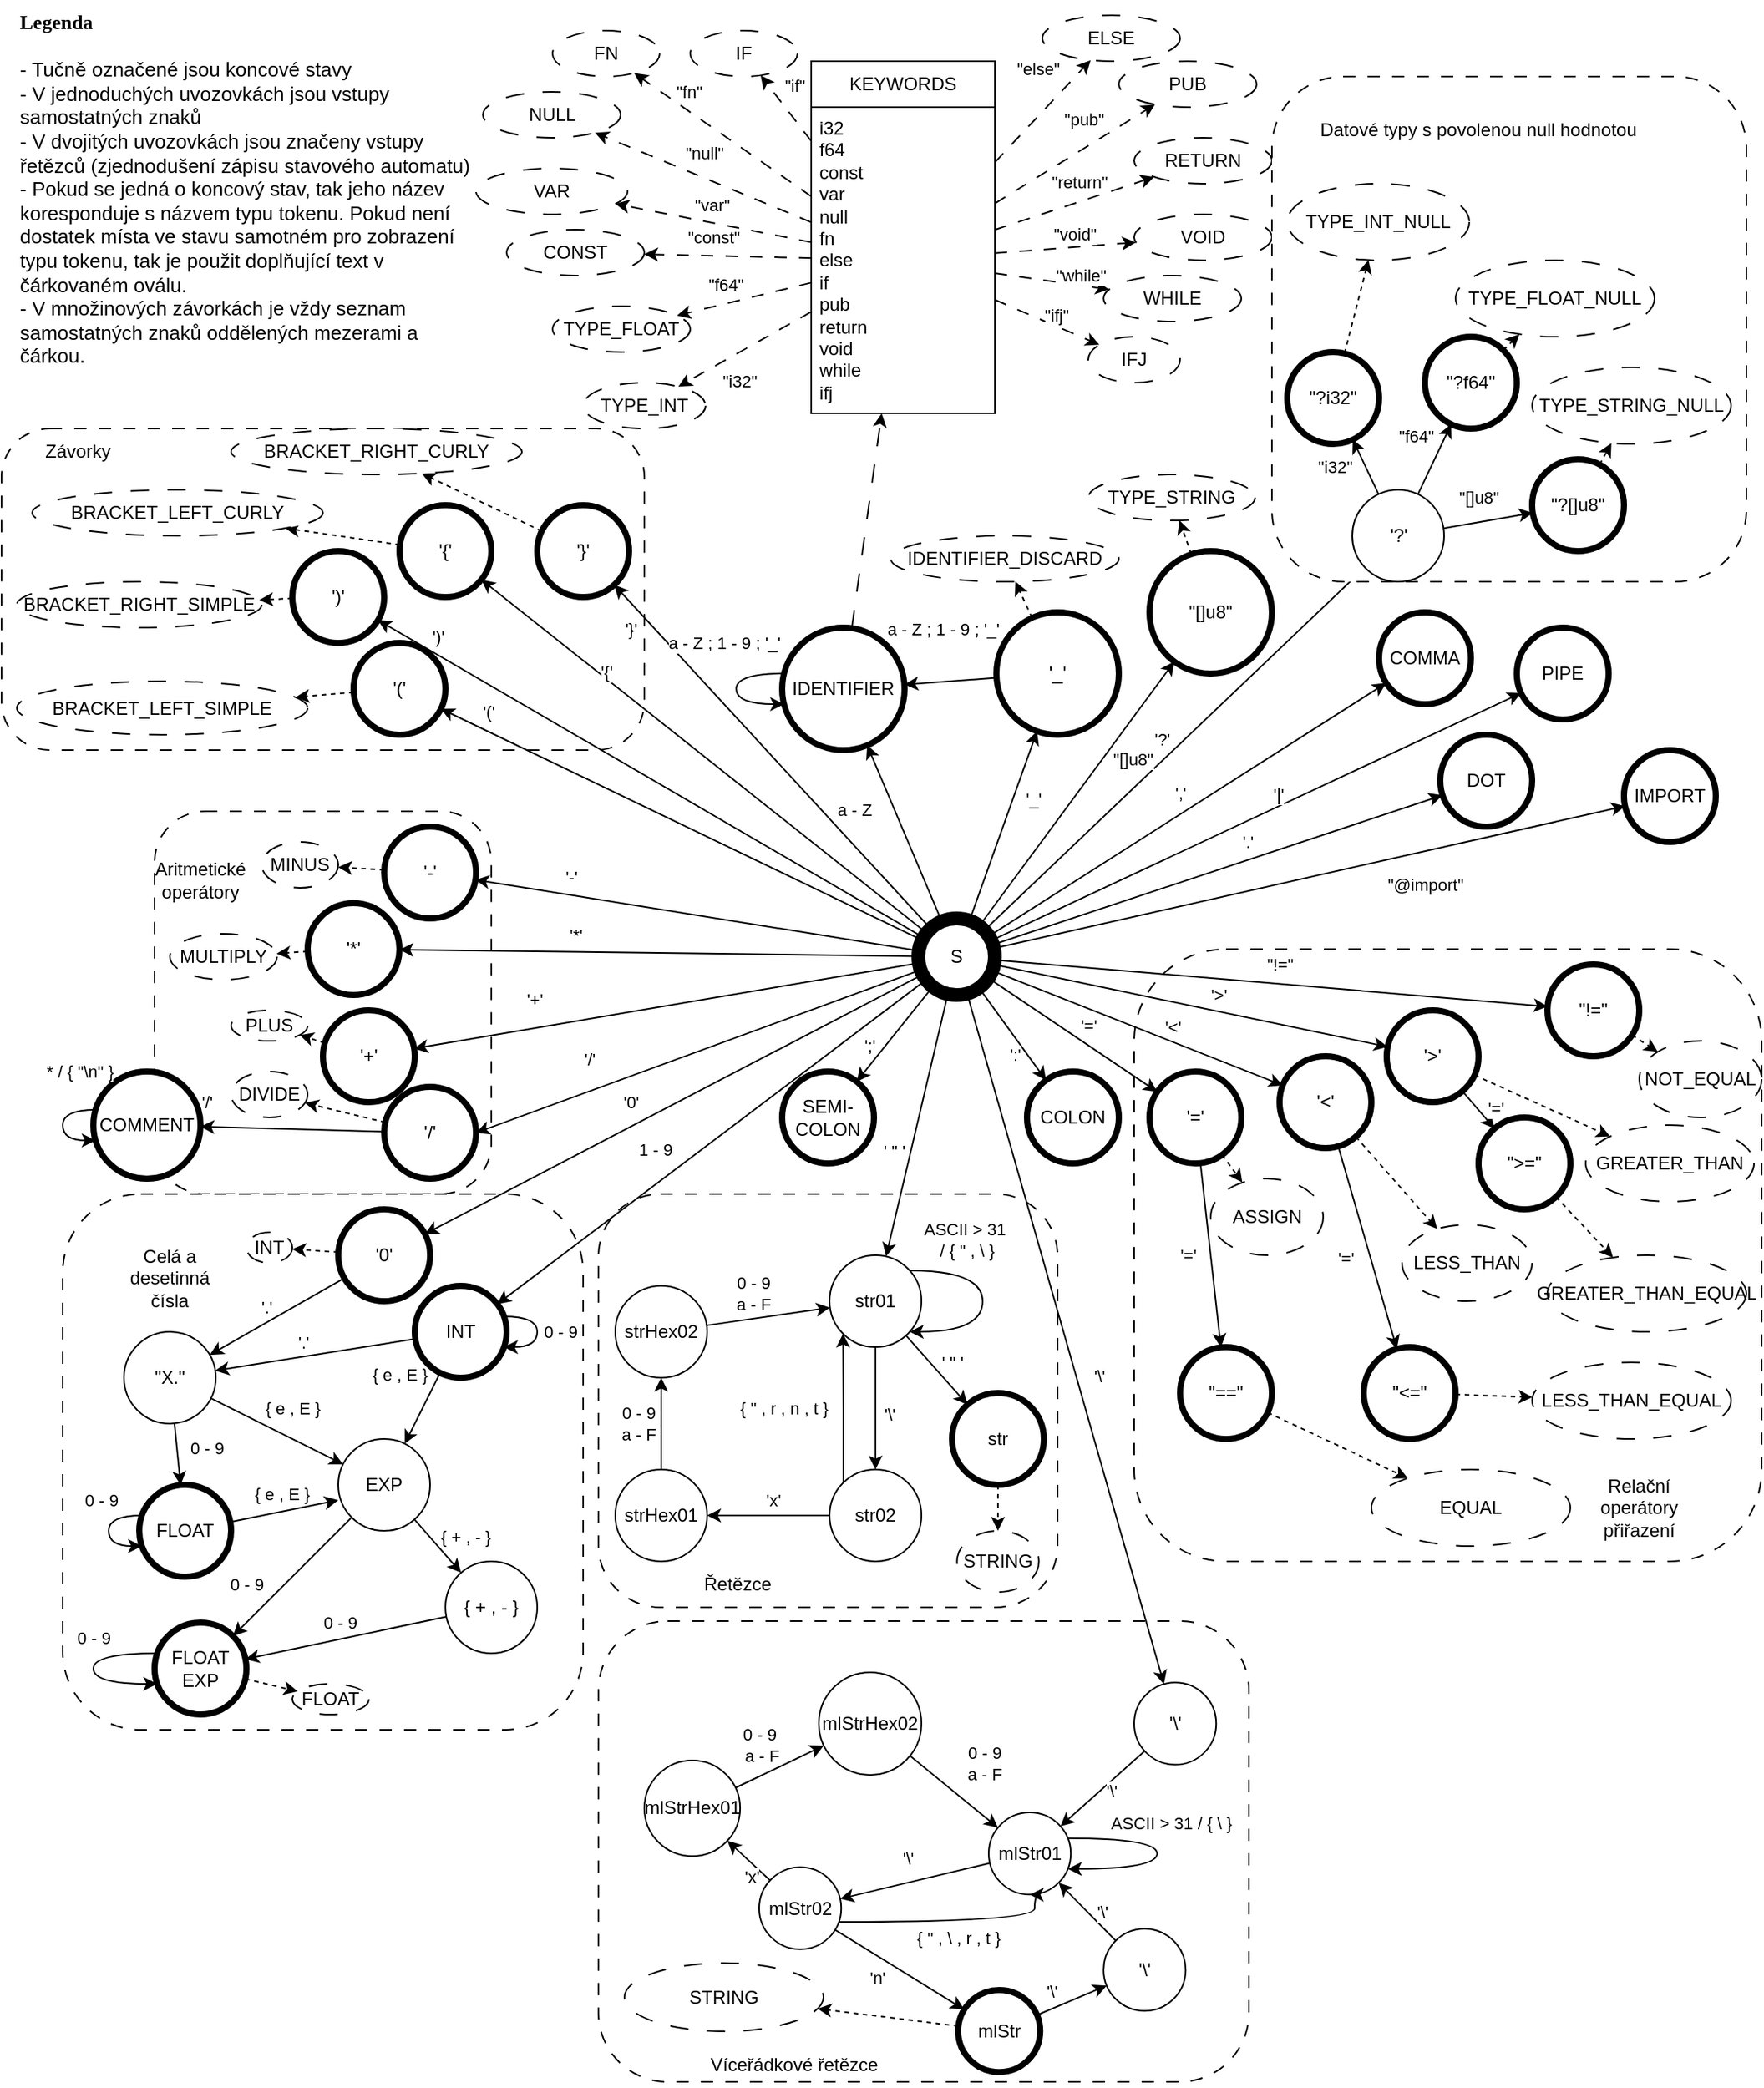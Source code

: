 <mxfile version="24.7.17">
  <diagram name="Page-1" id="Rxdl9dfCEbigbZ1PgYqS">
    <mxGraphModel dx="2308" dy="2025" grid="1" gridSize="10" guides="1" tooltips="1" connect="1" arrows="1" fold="1" page="1" pageScale="1" pageWidth="827" pageHeight="1169" math="0" shadow="0">
      <root>
        <mxCell id="0" />
        <mxCell id="1" parent="0" />
        <mxCell id="7jxw8OteWJd9JrwU5pvk-2" value="" style="group" vertex="1" connectable="0" parent="1">
          <mxGeometry x="-210" y="30" width="420" height="210" as="geometry" />
        </mxCell>
        <mxCell id="bydlkuuJx7RYxUHrt2ru-293" value="" style="rounded=1;whiteSpace=wrap;html=1;dashed=1;dashPattern=8 8;" parent="7jxw8OteWJd9JrwU5pvk-2" vertex="1">
          <mxGeometry width="420" height="210" as="geometry" />
        </mxCell>
        <mxCell id="bydlkuuJx7RYxUHrt2ru-287" style="rounded=0;orthogonalLoop=1;jettySize=auto;html=1;dashed=1;" parent="7jxw8OteWJd9JrwU5pvk-2" source="bydlkuuJx7RYxUHrt2ru-273" target="bydlkuuJx7RYxUHrt2ru-285" edge="1">
          <mxGeometry relative="1" as="geometry" />
        </mxCell>
        <mxCell id="bydlkuuJx7RYxUHrt2ru-273" value="&#39;(&#39;" style="ellipse;whiteSpace=wrap;html=1;aspect=fixed;strokeWidth=4;" parent="7jxw8OteWJd9JrwU5pvk-2" vertex="1">
          <mxGeometry x="230" y="140" width="60" height="60" as="geometry" />
        </mxCell>
        <mxCell id="bydlkuuJx7RYxUHrt2ru-288" style="rounded=0;orthogonalLoop=1;jettySize=auto;html=1;dashed=1;" parent="7jxw8OteWJd9JrwU5pvk-2" source="bydlkuuJx7RYxUHrt2ru-274" target="bydlkuuJx7RYxUHrt2ru-286" edge="1">
          <mxGeometry relative="1" as="geometry" />
        </mxCell>
        <mxCell id="bydlkuuJx7RYxUHrt2ru-274" value="&#39;)&#39;" style="ellipse;whiteSpace=wrap;html=1;aspect=fixed;strokeWidth=4;" parent="7jxw8OteWJd9JrwU5pvk-2" vertex="1">
          <mxGeometry x="190" y="80" width="60" height="60" as="geometry" />
        </mxCell>
        <mxCell id="bydlkuuJx7RYxUHrt2ru-291" style="rounded=0;orthogonalLoop=1;jettySize=auto;html=1;dashed=1;" parent="7jxw8OteWJd9JrwU5pvk-2" source="bydlkuuJx7RYxUHrt2ru-275" target="bydlkuuJx7RYxUHrt2ru-289" edge="1">
          <mxGeometry relative="1" as="geometry" />
        </mxCell>
        <mxCell id="bydlkuuJx7RYxUHrt2ru-275" value="&#39;{&#39;" style="ellipse;whiteSpace=wrap;html=1;aspect=fixed;strokeWidth=4;" parent="7jxw8OteWJd9JrwU5pvk-2" vertex="1">
          <mxGeometry x="260" y="50" width="60" height="60" as="geometry" />
        </mxCell>
        <mxCell id="bydlkuuJx7RYxUHrt2ru-292" style="rounded=0;orthogonalLoop=1;jettySize=auto;html=1;dashed=1;" parent="7jxw8OteWJd9JrwU5pvk-2" source="bydlkuuJx7RYxUHrt2ru-276" target="bydlkuuJx7RYxUHrt2ru-290" edge="1">
          <mxGeometry relative="1" as="geometry" />
        </mxCell>
        <mxCell id="bydlkuuJx7RYxUHrt2ru-276" value="&#39;}&#39;" style="ellipse;whiteSpace=wrap;html=1;aspect=fixed;strokeWidth=4;" parent="7jxw8OteWJd9JrwU5pvk-2" vertex="1">
          <mxGeometry x="350" y="50" width="60" height="60" as="geometry" />
        </mxCell>
        <mxCell id="bydlkuuJx7RYxUHrt2ru-285" value="BRACKET_LEFT_SIMPLE" style="ellipse;whiteSpace=wrap;html=1;dashed=1;dashPattern=12 12;" parent="7jxw8OteWJd9JrwU5pvk-2" vertex="1">
          <mxGeometry x="10" y="165" width="190" height="35" as="geometry" />
        </mxCell>
        <mxCell id="bydlkuuJx7RYxUHrt2ru-286" value="BRACKET_RIGHT_SIMPLE" style="ellipse;whiteSpace=wrap;html=1;dashed=1;dashPattern=12 12;" parent="7jxw8OteWJd9JrwU5pvk-2" vertex="1">
          <mxGeometry x="10" y="100" width="160" height="30" as="geometry" />
        </mxCell>
        <mxCell id="bydlkuuJx7RYxUHrt2ru-289" value="BRACKET_LEFT_CURLY" style="ellipse;whiteSpace=wrap;html=1;dashed=1;dashPattern=12 12;" parent="7jxw8OteWJd9JrwU5pvk-2" vertex="1">
          <mxGeometry x="20" y="40" width="190" height="30" as="geometry" />
        </mxCell>
        <mxCell id="bydlkuuJx7RYxUHrt2ru-290" value="BRACKET_RIGHT_CURLY" style="ellipse;whiteSpace=wrap;html=1;dashed=1;dashPattern=12 12;" parent="7jxw8OteWJd9JrwU5pvk-2" vertex="1">
          <mxGeometry x="150" width="190" height="30" as="geometry" />
        </mxCell>
        <mxCell id="bydlkuuJx7RYxUHrt2ru-294" value="Závorky" style="text;html=1;align=center;verticalAlign=middle;whiteSpace=wrap;rounded=0;" parent="7jxw8OteWJd9JrwU5pvk-2" vertex="1">
          <mxGeometry x="20" width="60" height="30" as="geometry" />
        </mxCell>
        <mxCell id="bydlkuuJx7RYxUHrt2ru-255" value="" style="rounded=1;whiteSpace=wrap;html=1;dashed=1;dashPattern=8 8;" parent="1" vertex="1">
          <mxGeometry x="-110" y="280" width="220" height="250" as="geometry" />
        </mxCell>
        <mxCell id="7jxw8OteWJd9JrwU5pvk-4" value="" style="group" vertex="1" connectable="0" parent="1">
          <mxGeometry x="180" y="808.94" width="425" height="303.828" as="geometry" />
        </mxCell>
        <mxCell id="bydlkuuJx7RYxUHrt2ru-117" value="" style="rounded=1;whiteSpace=wrap;html=1;dashed=1;dashPattern=8 8;" parent="7jxw8OteWJd9JrwU5pvk-4" vertex="1">
          <mxGeometry width="425" height="301.06" as="geometry" />
        </mxCell>
        <mxCell id="bydlkuuJx7RYxUHrt2ru-81" style="rounded=0;orthogonalLoop=1;jettySize=auto;html=1;" parent="7jxw8OteWJd9JrwU5pvk-4" source="bydlkuuJx7RYxUHrt2ru-33" target="bydlkuuJx7RYxUHrt2ru-80" edge="1">
          <mxGeometry relative="1" as="geometry" />
        </mxCell>
        <mxCell id="bydlkuuJx7RYxUHrt2ru-82" value="&#39;\&#39;" style="edgeLabel;html=1;align=center;verticalAlign=middle;resizable=0;points=[];" parent="bydlkuuJx7RYxUHrt2ru-81" vertex="1" connectable="0">
          <mxGeometry x="-0.032" y="1" relative="1" as="geometry">
            <mxPoint x="4" y="1" as="offset" />
          </mxGeometry>
        </mxCell>
        <mxCell id="bydlkuuJx7RYxUHrt2ru-33" value="&#39;\&#39;" style="ellipse;whiteSpace=wrap;html=1;aspect=fixed;strokeWidth=1;" parent="7jxw8OteWJd9JrwU5pvk-4" vertex="1">
          <mxGeometry x="350" y="40.209" width="53.617" height="53.617" as="geometry" />
        </mxCell>
        <mxCell id="bydlkuuJx7RYxUHrt2ru-85" style="edgeStyle=orthogonalEdgeStyle;rounded=0;orthogonalLoop=1;jettySize=auto;html=1;curved=1;" parent="7jxw8OteWJd9JrwU5pvk-4" source="bydlkuuJx7RYxUHrt2ru-80" target="bydlkuuJx7RYxUHrt2ru-80" edge="1">
          <mxGeometry relative="1" as="geometry">
            <mxPoint x="385" y="223.4" as="targetPoint" />
            <Array as="points">
              <mxPoint x="365" y="151.911" />
            </Array>
          </mxGeometry>
        </mxCell>
        <mxCell id="bydlkuuJx7RYxUHrt2ru-87" value="ASCII &amp;gt; 31 / { \ }" style="edgeLabel;html=1;align=center;verticalAlign=middle;resizable=0;points=[];" parent="bydlkuuJx7RYxUHrt2ru-85" vertex="1" connectable="0">
          <mxGeometry x="0.288" y="-3" relative="1" as="geometry">
            <mxPoint x="18" y="-27" as="offset" />
          </mxGeometry>
        </mxCell>
        <mxCell id="bydlkuuJx7RYxUHrt2ru-89" style="rounded=0;orthogonalLoop=1;jettySize=auto;html=1;" parent="7jxw8OteWJd9JrwU5pvk-4" source="bydlkuuJx7RYxUHrt2ru-80" target="bydlkuuJx7RYxUHrt2ru-88" edge="1">
          <mxGeometry relative="1" as="geometry" />
        </mxCell>
        <mxCell id="bydlkuuJx7RYxUHrt2ru-90" value="&#39;\&#39;" style="edgeLabel;html=1;align=center;verticalAlign=middle;resizable=0;points=[];" parent="bydlkuuJx7RYxUHrt2ru-89" vertex="1" connectable="0">
          <mxGeometry x="0.015" y="-1" relative="1" as="geometry">
            <mxPoint x="-4" y="-14" as="offset" />
          </mxGeometry>
        </mxCell>
        <mxCell id="bydlkuuJx7RYxUHrt2ru-80" value="mlStr01" style="ellipse;whiteSpace=wrap;html=1;aspect=fixed;strokeWidth=1;" parent="7jxw8OteWJd9JrwU5pvk-4" vertex="1">
          <mxGeometry x="255" y="125.103" width="53.617" height="53.617" as="geometry" />
        </mxCell>
        <mxCell id="bydlkuuJx7RYxUHrt2ru-91" style="edgeStyle=orthogonalEdgeStyle;rounded=0;orthogonalLoop=1;jettySize=auto;html=1;entryX=0.5;entryY=1;entryDx=0;entryDy=0;curved=1;" parent="7jxw8OteWJd9JrwU5pvk-4" source="bydlkuuJx7RYxUHrt2ru-88" target="bydlkuuJx7RYxUHrt2ru-80" edge="1">
          <mxGeometry relative="1" as="geometry">
            <Array as="points">
              <mxPoint x="285" y="196.592" />
            </Array>
          </mxGeometry>
        </mxCell>
        <mxCell id="bydlkuuJx7RYxUHrt2ru-92" value="{ &quot; , \ , r , t }" style="edgeLabel;html=1;align=center;verticalAlign=middle;resizable=0;points=[];" parent="bydlkuuJx7RYxUHrt2ru-91" vertex="1" connectable="0">
          <mxGeometry x="-0.114" y="-1" relative="1" as="geometry">
            <mxPoint x="12" y="9" as="offset" />
          </mxGeometry>
        </mxCell>
        <mxCell id="bydlkuuJx7RYxUHrt2ru-97" style="rounded=0;orthogonalLoop=1;jettySize=auto;html=1;" parent="7jxw8OteWJd9JrwU5pvk-4" source="bydlkuuJx7RYxUHrt2ru-88" target="bydlkuuJx7RYxUHrt2ru-93" edge="1">
          <mxGeometry relative="1" as="geometry" />
        </mxCell>
        <mxCell id="bydlkuuJx7RYxUHrt2ru-98" value="&#39;n&#39;" style="edgeLabel;html=1;align=center;verticalAlign=middle;resizable=0;points=[];" parent="bydlkuuJx7RYxUHrt2ru-97" vertex="1" connectable="0">
          <mxGeometry x="-0.009" y="1" relative="1" as="geometry">
            <mxPoint x="-15" y="6" as="offset" />
          </mxGeometry>
        </mxCell>
        <mxCell id="bydlkuuJx7RYxUHrt2ru-109" style="rounded=0;orthogonalLoop=1;jettySize=auto;html=1;" parent="7jxw8OteWJd9JrwU5pvk-4" source="bydlkuuJx7RYxUHrt2ru-88" target="bydlkuuJx7RYxUHrt2ru-107" edge="1">
          <mxGeometry relative="1" as="geometry" />
        </mxCell>
        <mxCell id="bydlkuuJx7RYxUHrt2ru-111" value="&#39;x&#39;" style="edgeLabel;html=1;align=center;verticalAlign=middle;resizable=0;points=[];" parent="bydlkuuJx7RYxUHrt2ru-109" vertex="1" connectable="0">
          <mxGeometry x="-0.019" y="-1" relative="1" as="geometry">
            <mxPoint y="11" as="offset" />
          </mxGeometry>
        </mxCell>
        <mxCell id="bydlkuuJx7RYxUHrt2ru-88" value="mlStr02" style="ellipse;whiteSpace=wrap;html=1;aspect=fixed;strokeWidth=1;" parent="7jxw8OteWJd9JrwU5pvk-4" vertex="1">
          <mxGeometry x="105" y="160.847" width="53.617" height="53.617" as="geometry" />
        </mxCell>
        <mxCell id="bydlkuuJx7RYxUHrt2ru-101" style="rounded=0;orthogonalLoop=1;jettySize=auto;html=1;" parent="7jxw8OteWJd9JrwU5pvk-4" source="bydlkuuJx7RYxUHrt2ru-93" target="bydlkuuJx7RYxUHrt2ru-100" edge="1">
          <mxGeometry relative="1" as="geometry" />
        </mxCell>
        <mxCell id="bydlkuuJx7RYxUHrt2ru-102" value="&#39;\&#39;" style="edgeLabel;html=1;align=center;verticalAlign=middle;resizable=0;points=[];" parent="bydlkuuJx7RYxUHrt2ru-101" vertex="1" connectable="0">
          <mxGeometry x="-0.075" y="1" relative="1" as="geometry">
            <mxPoint x="-12" y="-6" as="offset" />
          </mxGeometry>
        </mxCell>
        <mxCell id="bydlkuuJx7RYxUHrt2ru-106" style="rounded=0;orthogonalLoop=1;jettySize=auto;html=1;dashed=1;" parent="7jxw8OteWJd9JrwU5pvk-4" source="bydlkuuJx7RYxUHrt2ru-93" target="bydlkuuJx7RYxUHrt2ru-105" edge="1">
          <mxGeometry relative="1" as="geometry" />
        </mxCell>
        <mxCell id="bydlkuuJx7RYxUHrt2ru-93" value="mlStr" style="ellipse;whiteSpace=wrap;html=1;aspect=fixed;strokeWidth=4;" parent="7jxw8OteWJd9JrwU5pvk-4" vertex="1">
          <mxGeometry x="235" y="241.059" width="53.617" height="53.617" as="geometry" />
        </mxCell>
        <mxCell id="bydlkuuJx7RYxUHrt2ru-103" style="rounded=0;orthogonalLoop=1;jettySize=auto;html=1;" parent="7jxw8OteWJd9JrwU5pvk-4" source="bydlkuuJx7RYxUHrt2ru-100" target="bydlkuuJx7RYxUHrt2ru-80" edge="1">
          <mxGeometry relative="1" as="geometry" />
        </mxCell>
        <mxCell id="bydlkuuJx7RYxUHrt2ru-104" value="&#39;\&#39;" style="edgeLabel;html=1;align=center;verticalAlign=middle;resizable=0;points=[];" parent="bydlkuuJx7RYxUHrt2ru-103" vertex="1" connectable="0">
          <mxGeometry x="0.027" y="2" relative="1" as="geometry">
            <mxPoint x="12" y="-1" as="offset" />
          </mxGeometry>
        </mxCell>
        <mxCell id="bydlkuuJx7RYxUHrt2ru-100" value="&#39;\&#39;" style="ellipse;whiteSpace=wrap;html=1;aspect=fixed;strokeWidth=1;" parent="7jxw8OteWJd9JrwU5pvk-4" vertex="1">
          <mxGeometry x="330" y="201.064" width="53.617" height="53.617" as="geometry" />
        </mxCell>
        <mxCell id="bydlkuuJx7RYxUHrt2ru-105" value="STRING" style="ellipse;whiteSpace=wrap;html=1;dashed=1;dashPattern=12 12;" parent="7jxw8OteWJd9JrwU5pvk-4" vertex="1">
          <mxGeometry x="17.02" y="223.404" width="130" height="44.681" as="geometry" />
        </mxCell>
        <mxCell id="bydlkuuJx7RYxUHrt2ru-112" style="rounded=0;orthogonalLoop=1;jettySize=auto;html=1;" parent="7jxw8OteWJd9JrwU5pvk-4" source="bydlkuuJx7RYxUHrt2ru-107" target="bydlkuuJx7RYxUHrt2ru-108" edge="1">
          <mxGeometry relative="1" as="geometry" />
        </mxCell>
        <mxCell id="bydlkuuJx7RYxUHrt2ru-113" value="0 - 9&lt;div&gt;&amp;nbsp;a - F&lt;/div&gt;" style="edgeLabel;html=1;align=center;verticalAlign=middle;resizable=0;points=[];" parent="bydlkuuJx7RYxUHrt2ru-112" vertex="1" connectable="0">
          <mxGeometry x="0.099" y="1" relative="1" as="geometry">
            <mxPoint x="-16" y="-12" as="offset" />
          </mxGeometry>
        </mxCell>
        <mxCell id="bydlkuuJx7RYxUHrt2ru-107" value="mlStrHex01" style="ellipse;whiteSpace=wrap;html=1;aspect=fixed;strokeWidth=1;" parent="7jxw8OteWJd9JrwU5pvk-4" vertex="1">
          <mxGeometry x="30" y="91.06" width="62.553" height="62.553" as="geometry" />
        </mxCell>
        <mxCell id="bydlkuuJx7RYxUHrt2ru-115" style="rounded=0;orthogonalLoop=1;jettySize=auto;html=1;" parent="7jxw8OteWJd9JrwU5pvk-4" source="bydlkuuJx7RYxUHrt2ru-108" target="bydlkuuJx7RYxUHrt2ru-80" edge="1">
          <mxGeometry relative="1" as="geometry" />
        </mxCell>
        <mxCell id="bydlkuuJx7RYxUHrt2ru-116" value="0 - 9&lt;div&gt;a - F&lt;/div&gt;" style="edgeLabel;html=1;align=center;verticalAlign=middle;resizable=0;points=[];" parent="bydlkuuJx7RYxUHrt2ru-115" vertex="1" connectable="0">
          <mxGeometry x="-0.357" y="2" relative="1" as="geometry">
            <mxPoint x="28" y="-9" as="offset" />
          </mxGeometry>
        </mxCell>
        <mxCell id="bydlkuuJx7RYxUHrt2ru-108" value="mlStrHex02" style="ellipse;whiteSpace=wrap;html=1;aspect=fixed;strokeWidth=1;" parent="7jxw8OteWJd9JrwU5pvk-4" vertex="1">
          <mxGeometry x="143.99" y="33.509" width="67.021" height="67.021" as="geometry" />
        </mxCell>
        <mxCell id="bydlkuuJx7RYxUHrt2ru-118" value="Víceřádkové řetězce" style="text;html=1;align=center;verticalAlign=middle;whiteSpace=wrap;rounded=0;" parent="7jxw8OteWJd9JrwU5pvk-4" vertex="1">
          <mxGeometry x="37.55" y="277.019" width="180" height="26.809" as="geometry" />
        </mxCell>
        <mxCell id="7jxw8OteWJd9JrwU5pvk-3" value="" style="group" vertex="1" connectable="0" parent="1">
          <mxGeometry x="-170" y="530" width="340" height="350" as="geometry" />
        </mxCell>
        <mxCell id="bydlkuuJx7RYxUHrt2ru-223" value="" style="rounded=1;whiteSpace=wrap;html=1;dashed=1;dashPattern=8 8;" parent="7jxw8OteWJd9JrwU5pvk-3" vertex="1">
          <mxGeometry width="340" height="350" as="geometry" />
        </mxCell>
        <mxCell id="bydlkuuJx7RYxUHrt2ru-185" style="rounded=0;orthogonalLoop=1;jettySize=auto;html=1;dashed=1;" parent="7jxw8OteWJd9JrwU5pvk-3" source="bydlkuuJx7RYxUHrt2ru-182" target="bydlkuuJx7RYxUHrt2ru-184" edge="1">
          <mxGeometry relative="1" as="geometry" />
        </mxCell>
        <mxCell id="bydlkuuJx7RYxUHrt2ru-193" style="rounded=0;orthogonalLoop=1;jettySize=auto;html=1;" parent="7jxw8OteWJd9JrwU5pvk-3" source="bydlkuuJx7RYxUHrt2ru-182" target="bydlkuuJx7RYxUHrt2ru-192" edge="1">
          <mxGeometry relative="1" as="geometry" />
        </mxCell>
        <mxCell id="bydlkuuJx7RYxUHrt2ru-194" value="&#39;.&#39;" style="edgeLabel;html=1;align=center;verticalAlign=middle;resizable=0;points=[];" parent="bydlkuuJx7RYxUHrt2ru-193" vertex="1" connectable="0">
          <mxGeometry x="-0.298" y="1" relative="1" as="geometry">
            <mxPoint x="-21" as="offset" />
          </mxGeometry>
        </mxCell>
        <mxCell id="bydlkuuJx7RYxUHrt2ru-182" value="&#39;0&#39;" style="ellipse;whiteSpace=wrap;html=1;aspect=fixed;strokeWidth=4;" parent="7jxw8OteWJd9JrwU5pvk-3" vertex="1">
          <mxGeometry x="180" y="10" width="60" height="60" as="geometry" />
        </mxCell>
        <mxCell id="bydlkuuJx7RYxUHrt2ru-195" style="rounded=0;orthogonalLoop=1;jettySize=auto;html=1;" parent="7jxw8OteWJd9JrwU5pvk-3" source="bydlkuuJx7RYxUHrt2ru-183" target="bydlkuuJx7RYxUHrt2ru-192" edge="1">
          <mxGeometry relative="1" as="geometry" />
        </mxCell>
        <mxCell id="bydlkuuJx7RYxUHrt2ru-196" value="&#39;.&#39;" style="edgeLabel;html=1;align=center;verticalAlign=middle;resizable=0;points=[];" parent="bydlkuuJx7RYxUHrt2ru-195" vertex="1" connectable="0">
          <mxGeometry x="0.204" y="-1" relative="1" as="geometry">
            <mxPoint x="5" y="-9" as="offset" />
          </mxGeometry>
        </mxCell>
        <mxCell id="bydlkuuJx7RYxUHrt2ru-203" style="rounded=0;orthogonalLoop=1;jettySize=auto;html=1;" parent="7jxw8OteWJd9JrwU5pvk-3" source="bydlkuuJx7RYxUHrt2ru-183" target="bydlkuuJx7RYxUHrt2ru-202" edge="1">
          <mxGeometry relative="1" as="geometry" />
        </mxCell>
        <mxCell id="bydlkuuJx7RYxUHrt2ru-204" value="{ e , E }" style="edgeLabel;html=1;align=center;verticalAlign=middle;resizable=0;points=[];" parent="bydlkuuJx7RYxUHrt2ru-203" vertex="1" connectable="0">
          <mxGeometry x="-0.001" y="-1" relative="1" as="geometry">
            <mxPoint x="-14" y="-22" as="offset" />
          </mxGeometry>
        </mxCell>
        <mxCell id="bydlkuuJx7RYxUHrt2ru-183" value="INT" style="ellipse;whiteSpace=wrap;html=1;aspect=fixed;strokeWidth=4;" parent="7jxw8OteWJd9JrwU5pvk-3" vertex="1">
          <mxGeometry x="230" y="60" width="60" height="60" as="geometry" />
        </mxCell>
        <mxCell id="bydlkuuJx7RYxUHrt2ru-184" value="INT" style="ellipse;whiteSpace=wrap;html=1;dashed=1;dashPattern=12 12;" parent="7jxw8OteWJd9JrwU5pvk-3" vertex="1">
          <mxGeometry x="120" y="25" width="30" height="20" as="geometry" />
        </mxCell>
        <mxCell id="bydlkuuJx7RYxUHrt2ru-190" style="edgeStyle=orthogonalEdgeStyle;rounded=0;orthogonalLoop=1;jettySize=auto;html=1;curved=1;elbow=horizontal;" parent="7jxw8OteWJd9JrwU5pvk-3" source="bydlkuuJx7RYxUHrt2ru-183" target="bydlkuuJx7RYxUHrt2ru-183" edge="1">
          <mxGeometry relative="1" as="geometry" />
        </mxCell>
        <mxCell id="bydlkuuJx7RYxUHrt2ru-191" value="0 - 9" style="edgeLabel;html=1;align=center;verticalAlign=middle;resizable=0;points=[];" parent="bydlkuuJx7RYxUHrt2ru-190" vertex="1" connectable="0">
          <mxGeometry x="0.467" y="-2" relative="1" as="geometry">
            <mxPoint x="20" y="-8" as="offset" />
          </mxGeometry>
        </mxCell>
        <mxCell id="bydlkuuJx7RYxUHrt2ru-198" style="rounded=0;orthogonalLoop=1;jettySize=auto;html=1;" parent="7jxw8OteWJd9JrwU5pvk-3" source="bydlkuuJx7RYxUHrt2ru-192" target="bydlkuuJx7RYxUHrt2ru-197" edge="1">
          <mxGeometry relative="1" as="geometry" />
        </mxCell>
        <mxCell id="bydlkuuJx7RYxUHrt2ru-199" value="0 - 9" style="edgeLabel;html=1;align=center;verticalAlign=middle;resizable=0;points=[];" parent="bydlkuuJx7RYxUHrt2ru-198" vertex="1" connectable="0">
          <mxGeometry x="-0.262" y="1" relative="1" as="geometry">
            <mxPoint x="18" y="1" as="offset" />
          </mxGeometry>
        </mxCell>
        <mxCell id="bydlkuuJx7RYxUHrt2ru-205" style="rounded=0;orthogonalLoop=1;jettySize=auto;html=1;" parent="7jxw8OteWJd9JrwU5pvk-3" source="bydlkuuJx7RYxUHrt2ru-192" target="bydlkuuJx7RYxUHrt2ru-202" edge="1">
          <mxGeometry relative="1" as="geometry" />
        </mxCell>
        <mxCell id="bydlkuuJx7RYxUHrt2ru-206" value="&lt;span style=&quot;color: rgba(0, 0, 0, 0); font-family: monospace; font-size: 0px; text-align: start; background-color: rgb(27, 29, 30);&quot;&gt;%3CmxGraphModel%3E%3Croot%3E%3CmxCell%20id%3D%220%22%2F%3E%3CmxCell%20id%3D%221%22%20parent%3D%220%22%2F%3E%3CmxCell%20id%3D%222%22%20value%3D%22%7B%20e%20%2C%20E%20%7D%22%20style%3D%22edgeLabel%3Bhtml%3D1%3Balign%3Dcenter%3BverticalAlign%3Dmiddle%3Bresizable%3D0%3Bpoints%3D%5B%5D%3B%22%20vertex%3D%221%22%20connectable%3D%220%22%20parent%3D%221%22%3E%3CmxGeometry%20x%3D%2225.29%22%20y%3D%22654.803%22%20as%3D%22geometry%22%2F%3E%3C%2FmxCell%3E%3C%2Froot%3E%3C%2FmxGraphModel%3E&lt;/span&gt;" style="edgeLabel;html=1;align=center;verticalAlign=middle;resizable=0;points=[];" parent="bydlkuuJx7RYxUHrt2ru-205" vertex="1" connectable="0">
          <mxGeometry x="-0.341" y="-1" relative="1" as="geometry">
            <mxPoint as="offset" />
          </mxGeometry>
        </mxCell>
        <mxCell id="bydlkuuJx7RYxUHrt2ru-207" value="{ e , E }" style="edgeLabel;html=1;align=center;verticalAlign=middle;resizable=0;points=[];" parent="bydlkuuJx7RYxUHrt2ru-205" vertex="1" connectable="0">
          <mxGeometry x="-0.222" y="-2" relative="1" as="geometry">
            <mxPoint x="20" y="-12" as="offset" />
          </mxGeometry>
        </mxCell>
        <mxCell id="bydlkuuJx7RYxUHrt2ru-192" value="&quot;X.&quot;" style="ellipse;whiteSpace=wrap;html=1;aspect=fixed;strokeWidth=1;" parent="7jxw8OteWJd9JrwU5pvk-3" vertex="1">
          <mxGeometry x="40" y="90" width="60" height="60" as="geometry" />
        </mxCell>
        <mxCell id="bydlkuuJx7RYxUHrt2ru-197" value="FLOAT" style="ellipse;whiteSpace=wrap;html=1;aspect=fixed;strokeWidth=4;" parent="7jxw8OteWJd9JrwU5pvk-3" vertex="1">
          <mxGeometry x="50" y="190" width="60" height="60" as="geometry" />
        </mxCell>
        <mxCell id="bydlkuuJx7RYxUHrt2ru-200" style="edgeStyle=orthogonalEdgeStyle;rounded=0;orthogonalLoop=1;jettySize=auto;html=1;curved=1;" parent="7jxw8OteWJd9JrwU5pvk-3" source="bydlkuuJx7RYxUHrt2ru-197" target="bydlkuuJx7RYxUHrt2ru-197" edge="1">
          <mxGeometry relative="1" as="geometry">
            <Array as="points">
              <mxPoint x="30" y="220" />
            </Array>
          </mxGeometry>
        </mxCell>
        <mxCell id="bydlkuuJx7RYxUHrt2ru-201" value="0 - 9" style="edgeLabel;html=1;align=center;verticalAlign=middle;resizable=0;points=[];" parent="bydlkuuJx7RYxUHrt2ru-200" vertex="1" connectable="0">
          <mxGeometry x="-0.479" y="1" relative="1" as="geometry">
            <mxPoint x="-10" y="-11" as="offset" />
          </mxGeometry>
        </mxCell>
        <mxCell id="bydlkuuJx7RYxUHrt2ru-211" style="rounded=0;orthogonalLoop=1;jettySize=auto;html=1;" parent="7jxw8OteWJd9JrwU5pvk-3" source="bydlkuuJx7RYxUHrt2ru-202" target="bydlkuuJx7RYxUHrt2ru-210" edge="1">
          <mxGeometry relative="1" as="geometry" />
        </mxCell>
        <mxCell id="bydlkuuJx7RYxUHrt2ru-212" value="{ + , - }" style="edgeLabel;html=1;align=center;verticalAlign=middle;resizable=0;points=[];" parent="bydlkuuJx7RYxUHrt2ru-211" vertex="1" connectable="0">
          <mxGeometry x="-0.389" y="1" relative="1" as="geometry">
            <mxPoint x="23" y="1" as="offset" />
          </mxGeometry>
        </mxCell>
        <mxCell id="bydlkuuJx7RYxUHrt2ru-216" style="rounded=0;orthogonalLoop=1;jettySize=auto;html=1;" parent="7jxw8OteWJd9JrwU5pvk-3" source="bydlkuuJx7RYxUHrt2ru-202" target="bydlkuuJx7RYxUHrt2ru-213" edge="1">
          <mxGeometry relative="1" as="geometry" />
        </mxCell>
        <mxCell id="bydlkuuJx7RYxUHrt2ru-217" value="0 - 9" style="edgeLabel;html=1;align=center;verticalAlign=middle;resizable=0;points=[];" parent="bydlkuuJx7RYxUHrt2ru-216" vertex="1" connectable="0">
          <mxGeometry x="0.039" y="-1" relative="1" as="geometry">
            <mxPoint x="-28" y="4" as="offset" />
          </mxGeometry>
        </mxCell>
        <mxCell id="bydlkuuJx7RYxUHrt2ru-202" value="EXP" style="ellipse;whiteSpace=wrap;html=1;aspect=fixed;strokeWidth=1;" parent="7jxw8OteWJd9JrwU5pvk-3" vertex="1">
          <mxGeometry x="180" y="160" width="60" height="60" as="geometry" />
        </mxCell>
        <mxCell id="bydlkuuJx7RYxUHrt2ru-208" style="rounded=0;orthogonalLoop=1;jettySize=auto;html=1;entryX=0;entryY=0.667;entryDx=0;entryDy=0;entryPerimeter=0;" parent="7jxw8OteWJd9JrwU5pvk-3" source="bydlkuuJx7RYxUHrt2ru-197" target="bydlkuuJx7RYxUHrt2ru-202" edge="1">
          <mxGeometry relative="1" as="geometry" />
        </mxCell>
        <mxCell id="bydlkuuJx7RYxUHrt2ru-209" value="{ e , E }" style="edgeLabel;html=1;align=center;verticalAlign=middle;resizable=0;points=[];" parent="bydlkuuJx7RYxUHrt2ru-208" vertex="1" connectable="0">
          <mxGeometry x="0.138" y="-1" relative="1" as="geometry">
            <mxPoint x="-7" y="-11" as="offset" />
          </mxGeometry>
        </mxCell>
        <mxCell id="bydlkuuJx7RYxUHrt2ru-218" style="rounded=0;orthogonalLoop=1;jettySize=auto;html=1;" parent="7jxw8OteWJd9JrwU5pvk-3" source="bydlkuuJx7RYxUHrt2ru-210" target="bydlkuuJx7RYxUHrt2ru-213" edge="1">
          <mxGeometry relative="1" as="geometry" />
        </mxCell>
        <mxCell id="bydlkuuJx7RYxUHrt2ru-219" value="0 - 9" style="edgeLabel;html=1;align=center;verticalAlign=middle;resizable=0;points=[];" parent="bydlkuuJx7RYxUHrt2ru-218" vertex="1" connectable="0">
          <mxGeometry x="-0.216" relative="1" as="geometry">
            <mxPoint x="-19" y="-7" as="offset" />
          </mxGeometry>
        </mxCell>
        <mxCell id="bydlkuuJx7RYxUHrt2ru-210" value="{ + , - }" style="ellipse;whiteSpace=wrap;html=1;aspect=fixed;strokeWidth=1;" parent="7jxw8OteWJd9JrwU5pvk-3" vertex="1">
          <mxGeometry x="250" y="240" width="60" height="60" as="geometry" />
        </mxCell>
        <mxCell id="bydlkuuJx7RYxUHrt2ru-215" style="rounded=0;orthogonalLoop=1;jettySize=auto;html=1;dashed=1;" parent="7jxw8OteWJd9JrwU5pvk-3" source="bydlkuuJx7RYxUHrt2ru-213" target="bydlkuuJx7RYxUHrt2ru-214" edge="1">
          <mxGeometry relative="1" as="geometry" />
        </mxCell>
        <mxCell id="bydlkuuJx7RYxUHrt2ru-213" value="FLOAT&lt;div&gt;EXP&lt;/div&gt;" style="ellipse;whiteSpace=wrap;html=1;aspect=fixed;strokeWidth=4;" parent="7jxw8OteWJd9JrwU5pvk-3" vertex="1">
          <mxGeometry x="60" y="280" width="60" height="60" as="geometry" />
        </mxCell>
        <mxCell id="bydlkuuJx7RYxUHrt2ru-214" value="FLOAT" style="ellipse;whiteSpace=wrap;html=1;dashed=1;dashPattern=12 12;" parent="7jxw8OteWJd9JrwU5pvk-3" vertex="1">
          <mxGeometry x="150" y="320" width="50" height="20" as="geometry" />
        </mxCell>
        <mxCell id="bydlkuuJx7RYxUHrt2ru-221" style="edgeStyle=orthogonalEdgeStyle;rounded=0;orthogonalLoop=1;jettySize=auto;html=1;curved=1;" parent="7jxw8OteWJd9JrwU5pvk-3" source="bydlkuuJx7RYxUHrt2ru-213" target="bydlkuuJx7RYxUHrt2ru-213" edge="1">
          <mxGeometry relative="1" as="geometry">
            <Array as="points">
              <mxPoint x="20" y="310" />
            </Array>
          </mxGeometry>
        </mxCell>
        <mxCell id="bydlkuuJx7RYxUHrt2ru-222" value="0 - 9" style="edgeLabel;html=1;align=center;verticalAlign=middle;resizable=0;points=[];" parent="bydlkuuJx7RYxUHrt2ru-221" vertex="1" connectable="0">
          <mxGeometry x="-0.348" y="2" relative="1" as="geometry">
            <mxPoint x="-8" y="-12" as="offset" />
          </mxGeometry>
        </mxCell>
        <mxCell id="bydlkuuJx7RYxUHrt2ru-224" value="Celá a desetinná čísla" style="text;html=1;align=center;verticalAlign=middle;whiteSpace=wrap;rounded=0;" parent="7jxw8OteWJd9JrwU5pvk-3" vertex="1">
          <mxGeometry x="40" y="40" width="60" height="30" as="geometry" />
        </mxCell>
        <mxCell id="7jxw8OteWJd9JrwU5pvk-11" value="" style="group" vertex="1" connectable="0" parent="1">
          <mxGeometry x="530" y="370" width="410" height="400" as="geometry" />
        </mxCell>
        <mxCell id="bydlkuuJx7RYxUHrt2ru-77" value="" style="rounded=1;whiteSpace=wrap;html=1;dashed=1;dashPattern=8 8;" parent="7jxw8OteWJd9JrwU5pvk-11" vertex="1">
          <mxGeometry width="410" height="400" as="geometry" />
        </mxCell>
        <mxCell id="bydlkuuJx7RYxUHrt2ru-32" style="rounded=0;orthogonalLoop=1;jettySize=auto;html=1;dashed=1;" parent="7jxw8OteWJd9JrwU5pvk-11" source="bydlkuuJx7RYxUHrt2ru-17" target="bydlkuuJx7RYxUHrt2ru-31" edge="1">
          <mxGeometry relative="1" as="geometry" />
        </mxCell>
        <mxCell id="bydlkuuJx7RYxUHrt2ru-17" value="&quot;!=&quot;" style="ellipse;whiteSpace=wrap;html=1;aspect=fixed;strokeWidth=4;" parent="7jxw8OteWJd9JrwU5pvk-11" vertex="1">
          <mxGeometry x="270" y="10" width="60" height="60" as="geometry" />
        </mxCell>
        <mxCell id="bydlkuuJx7RYxUHrt2ru-31" value="NOT_EQUAL" style="ellipse;whiteSpace=wrap;html=1;dashed=1;dashPattern=12 12;" parent="7jxw8OteWJd9JrwU5pvk-11" vertex="1">
          <mxGeometry x="330" y="60" width="80" height="50" as="geometry" />
        </mxCell>
        <mxCell id="bydlkuuJx7RYxUHrt2ru-60" style="rounded=0;orthogonalLoop=1;jettySize=auto;html=1;" parent="7jxw8OteWJd9JrwU5pvk-11" source="bydlkuuJx7RYxUHrt2ru-42" target="bydlkuuJx7RYxUHrt2ru-56" edge="1">
          <mxGeometry relative="1" as="geometry" />
        </mxCell>
        <mxCell id="bydlkuuJx7RYxUHrt2ru-61" value="&#39;=&#39;" style="edgeLabel;html=1;align=center;verticalAlign=middle;resizable=0;points=[];" parent="bydlkuuJx7RYxUHrt2ru-60" vertex="1" connectable="0">
          <mxGeometry x="0.102" y="-1" relative="1" as="geometry">
            <mxPoint x="-16" as="offset" />
          </mxGeometry>
        </mxCell>
        <mxCell id="bydlkuuJx7RYxUHrt2ru-70" style="rounded=0;orthogonalLoop=1;jettySize=auto;html=1;dashed=1;" parent="7jxw8OteWJd9JrwU5pvk-11" source="bydlkuuJx7RYxUHrt2ru-42" target="bydlkuuJx7RYxUHrt2ru-68" edge="1">
          <mxGeometry relative="1" as="geometry" />
        </mxCell>
        <mxCell id="bydlkuuJx7RYxUHrt2ru-42" value="&#39;&amp;lt;&#39;" style="ellipse;whiteSpace=wrap;html=1;aspect=fixed;strokeWidth=4;" parent="7jxw8OteWJd9JrwU5pvk-11" vertex="1">
          <mxGeometry x="95" y="70" width="60" height="60" as="geometry" />
        </mxCell>
        <mxCell id="bydlkuuJx7RYxUHrt2ru-62" style="rounded=0;orthogonalLoop=1;jettySize=auto;html=1;" parent="7jxw8OteWJd9JrwU5pvk-11" source="bydlkuuJx7RYxUHrt2ru-45" target="bydlkuuJx7RYxUHrt2ru-57" edge="1">
          <mxGeometry relative="1" as="geometry" />
        </mxCell>
        <mxCell id="bydlkuuJx7RYxUHrt2ru-63" value="&#39;=&#39;" style="edgeLabel;html=1;align=center;verticalAlign=middle;resizable=0;points=[];" parent="bydlkuuJx7RYxUHrt2ru-62" vertex="1" connectable="0">
          <mxGeometry x="-0.129" relative="1" as="geometry">
            <mxPoint x="12" as="offset" />
          </mxGeometry>
        </mxCell>
        <mxCell id="bydlkuuJx7RYxUHrt2ru-65" style="rounded=0;orthogonalLoop=1;jettySize=auto;html=1;dashed=1;" parent="7jxw8OteWJd9JrwU5pvk-11" source="bydlkuuJx7RYxUHrt2ru-45" target="bydlkuuJx7RYxUHrt2ru-64" edge="1">
          <mxGeometry relative="1" as="geometry" />
        </mxCell>
        <mxCell id="bydlkuuJx7RYxUHrt2ru-45" value="&#39;&amp;gt;&#39;" style="ellipse;whiteSpace=wrap;html=1;aspect=fixed;strokeWidth=4;" parent="7jxw8OteWJd9JrwU5pvk-11" vertex="1">
          <mxGeometry x="165" y="40" width="60" height="60" as="geometry" />
        </mxCell>
        <mxCell id="bydlkuuJx7RYxUHrt2ru-58" style="rounded=0;orthogonalLoop=1;jettySize=auto;html=1;" parent="7jxw8OteWJd9JrwU5pvk-11" source="bydlkuuJx7RYxUHrt2ru-48" target="bydlkuuJx7RYxUHrt2ru-55" edge="1">
          <mxGeometry relative="1" as="geometry" />
        </mxCell>
        <mxCell id="bydlkuuJx7RYxUHrt2ru-59" value="&#39;=&#39;" style="edgeLabel;html=1;align=center;verticalAlign=middle;resizable=0;points=[];" parent="bydlkuuJx7RYxUHrt2ru-58" vertex="1" connectable="0">
          <mxGeometry x="-0.013" y="-2" relative="1" as="geometry">
            <mxPoint x="-13" as="offset" />
          </mxGeometry>
        </mxCell>
        <mxCell id="bydlkuuJx7RYxUHrt2ru-74" style="rounded=0;orthogonalLoop=1;jettySize=auto;html=1;dashed=1;" parent="7jxw8OteWJd9JrwU5pvk-11" source="bydlkuuJx7RYxUHrt2ru-48" target="bydlkuuJx7RYxUHrt2ru-73" edge="1">
          <mxGeometry relative="1" as="geometry" />
        </mxCell>
        <mxCell id="bydlkuuJx7RYxUHrt2ru-48" value="&#39;=&#39;" style="ellipse;whiteSpace=wrap;html=1;aspect=fixed;strokeWidth=4;" parent="7jxw8OteWJd9JrwU5pvk-11" vertex="1">
          <mxGeometry x="10" y="80" width="60" height="60" as="geometry" />
        </mxCell>
        <mxCell id="bydlkuuJx7RYxUHrt2ru-76" style="rounded=0;orthogonalLoop=1;jettySize=auto;html=1;dashed=1;" parent="7jxw8OteWJd9JrwU5pvk-11" source="bydlkuuJx7RYxUHrt2ru-55" target="bydlkuuJx7RYxUHrt2ru-75" edge="1">
          <mxGeometry relative="1" as="geometry" />
        </mxCell>
        <mxCell id="bydlkuuJx7RYxUHrt2ru-55" value="&quot;==&quot;" style="ellipse;whiteSpace=wrap;html=1;aspect=fixed;strokeWidth=4;" parent="7jxw8OteWJd9JrwU5pvk-11" vertex="1">
          <mxGeometry x="30" y="260" width="60" height="60" as="geometry" />
        </mxCell>
        <mxCell id="bydlkuuJx7RYxUHrt2ru-72" style="rounded=0;orthogonalLoop=1;jettySize=auto;html=1;dashed=1;" parent="7jxw8OteWJd9JrwU5pvk-11" source="bydlkuuJx7RYxUHrt2ru-56" target="bydlkuuJx7RYxUHrt2ru-71" edge="1">
          <mxGeometry relative="1" as="geometry" />
        </mxCell>
        <mxCell id="bydlkuuJx7RYxUHrt2ru-56" value="&quot;&amp;lt;=&quot;" style="ellipse;whiteSpace=wrap;html=1;aspect=fixed;strokeWidth=4;" parent="7jxw8OteWJd9JrwU5pvk-11" vertex="1">
          <mxGeometry x="150" y="260" width="60" height="60" as="geometry" />
        </mxCell>
        <mxCell id="bydlkuuJx7RYxUHrt2ru-67" style="rounded=0;orthogonalLoop=1;jettySize=auto;html=1;dashed=1;" parent="7jxw8OteWJd9JrwU5pvk-11" source="bydlkuuJx7RYxUHrt2ru-57" target="bydlkuuJx7RYxUHrt2ru-66" edge="1">
          <mxGeometry relative="1" as="geometry" />
        </mxCell>
        <mxCell id="bydlkuuJx7RYxUHrt2ru-57" value="&quot;&amp;gt;=&quot;" style="ellipse;whiteSpace=wrap;html=1;aspect=fixed;strokeWidth=4;" parent="7jxw8OteWJd9JrwU5pvk-11" vertex="1">
          <mxGeometry x="225" y="110" width="60" height="60" as="geometry" />
        </mxCell>
        <mxCell id="bydlkuuJx7RYxUHrt2ru-64" value="GREATER_THAN" style="ellipse;whiteSpace=wrap;html=1;dashed=1;dashPattern=12 12;" parent="7jxw8OteWJd9JrwU5pvk-11" vertex="1">
          <mxGeometry x="295" y="115" width="110" height="50" as="geometry" />
        </mxCell>
        <mxCell id="bydlkuuJx7RYxUHrt2ru-66" value="GREATER_THAN_EQUAL" style="ellipse;whiteSpace=wrap;html=1;dashed=1;dashPattern=12 12;" parent="7jxw8OteWJd9JrwU5pvk-11" vertex="1">
          <mxGeometry x="270" y="200" width="130" height="50" as="geometry" />
        </mxCell>
        <mxCell id="bydlkuuJx7RYxUHrt2ru-68" value="LESS_THAN" style="ellipse;whiteSpace=wrap;html=1;dashed=1;dashPattern=12 12;" parent="7jxw8OteWJd9JrwU5pvk-11" vertex="1">
          <mxGeometry x="175" y="180" width="85" height="50" as="geometry" />
        </mxCell>
        <mxCell id="bydlkuuJx7RYxUHrt2ru-71" value="LESS_THAN_EQUAL" style="ellipse;whiteSpace=wrap;html=1;dashed=1;dashPattern=12 12;" parent="7jxw8OteWJd9JrwU5pvk-11" vertex="1">
          <mxGeometry x="260" y="270" width="130" height="50" as="geometry" />
        </mxCell>
        <mxCell id="bydlkuuJx7RYxUHrt2ru-73" value="ASSIGN" style="ellipse;whiteSpace=wrap;html=1;dashed=1;dashPattern=12 12;" parent="7jxw8OteWJd9JrwU5pvk-11" vertex="1">
          <mxGeometry x="50" y="150" width="73.5" height="50" as="geometry" />
        </mxCell>
        <mxCell id="bydlkuuJx7RYxUHrt2ru-75" value="EQUAL" style="ellipse;whiteSpace=wrap;html=1;dashed=1;dashPattern=12 12;" parent="7jxw8OteWJd9JrwU5pvk-11" vertex="1">
          <mxGeometry x="155" y="340" width="130" height="50" as="geometry" />
        </mxCell>
        <mxCell id="bydlkuuJx7RYxUHrt2ru-78" value="Relační operátory&lt;div&gt;přiřazení&lt;/div&gt;" style="text;html=1;align=center;verticalAlign=middle;whiteSpace=wrap;rounded=0;" parent="7jxw8OteWJd9JrwU5pvk-11" vertex="1">
          <mxGeometry x="285" y="350" width="90" height="30" as="geometry" />
        </mxCell>
        <mxCell id="bydlkuuJx7RYxUHrt2ru-181" value="" style="group" parent="1" vertex="1" connectable="0">
          <mxGeometry x="180" y="530" width="300" height="270" as="geometry" />
        </mxCell>
        <mxCell id="bydlkuuJx7RYxUHrt2ru-179" value="" style="rounded=1;whiteSpace=wrap;html=1;dashed=1;dashPattern=8 8;" parent="bydlkuuJx7RYxUHrt2ru-181" vertex="1">
          <mxGeometry width="300" height="270" as="geometry" />
        </mxCell>
        <mxCell id="bydlkuuJx7RYxUHrt2ru-157" style="rounded=0;orthogonalLoop=1;jettySize=auto;html=1;" parent="bydlkuuJx7RYxUHrt2ru-181" source="bydlkuuJx7RYxUHrt2ru-153" target="bydlkuuJx7RYxUHrt2ru-156" edge="1">
          <mxGeometry relative="1" as="geometry" />
        </mxCell>
        <mxCell id="bydlkuuJx7RYxUHrt2ru-158" value="&#39; &quot; &#39;" style="edgeLabel;html=1;align=center;verticalAlign=middle;resizable=0;points=[];" parent="bydlkuuJx7RYxUHrt2ru-157" vertex="1" connectable="0">
          <mxGeometry x="-0.074" y="-4" relative="1" as="geometry">
            <mxPoint x="14" y="-6" as="offset" />
          </mxGeometry>
        </mxCell>
        <mxCell id="bydlkuuJx7RYxUHrt2ru-166" style="rounded=0;orthogonalLoop=1;jettySize=auto;html=1;" parent="bydlkuuJx7RYxUHrt2ru-181" source="bydlkuuJx7RYxUHrt2ru-153" target="bydlkuuJx7RYxUHrt2ru-163" edge="1">
          <mxGeometry relative="1" as="geometry" />
        </mxCell>
        <mxCell id="bydlkuuJx7RYxUHrt2ru-167" value="&#39;\&#39;" style="edgeLabel;html=1;align=center;verticalAlign=middle;resizable=0;points=[];" parent="bydlkuuJx7RYxUHrt2ru-166" vertex="1" connectable="0">
          <mxGeometry x="-0.151" y="-1" relative="1" as="geometry">
            <mxPoint x="10" y="10" as="offset" />
          </mxGeometry>
        </mxCell>
        <mxCell id="bydlkuuJx7RYxUHrt2ru-153" value="str01" style="ellipse;whiteSpace=wrap;html=1;aspect=fixed;strokeWidth=1;" parent="bydlkuuJx7RYxUHrt2ru-181" vertex="1">
          <mxGeometry x="151" y="40" width="60" height="60" as="geometry" />
        </mxCell>
        <mxCell id="bydlkuuJx7RYxUHrt2ru-162" style="rounded=0;orthogonalLoop=1;jettySize=auto;html=1;strokeColor=default;dashed=1;" parent="bydlkuuJx7RYxUHrt2ru-181" source="bydlkuuJx7RYxUHrt2ru-156" target="bydlkuuJx7RYxUHrt2ru-161" edge="1">
          <mxGeometry relative="1" as="geometry" />
        </mxCell>
        <mxCell id="bydlkuuJx7RYxUHrt2ru-156" value="str" style="ellipse;whiteSpace=wrap;html=1;aspect=fixed;strokeWidth=4;" parent="bydlkuuJx7RYxUHrt2ru-181" vertex="1">
          <mxGeometry x="231" y="130" width="60" height="60" as="geometry" />
        </mxCell>
        <mxCell id="bydlkuuJx7RYxUHrt2ru-159" style="edgeStyle=orthogonalEdgeStyle;rounded=0;orthogonalLoop=1;jettySize=auto;html=1;curved=1;" parent="bydlkuuJx7RYxUHrt2ru-181" source="bydlkuuJx7RYxUHrt2ru-153" target="bydlkuuJx7RYxUHrt2ru-153" edge="1">
          <mxGeometry relative="1" as="geometry">
            <Array as="points">
              <mxPoint x="251" y="50" />
            </Array>
          </mxGeometry>
        </mxCell>
        <mxCell id="bydlkuuJx7RYxUHrt2ru-160" value="ASCII &amp;gt; 31&lt;div&gt;&amp;nbsp;/ { &quot; , \ }&lt;/div&gt;" style="edgeLabel;html=1;align=center;verticalAlign=middle;resizable=0;points=[];" parent="bydlkuuJx7RYxUHrt2ru-159" vertex="1" connectable="0">
          <mxGeometry x="-0.425" y="-2" relative="1" as="geometry">
            <mxPoint x="-4" y="-22" as="offset" />
          </mxGeometry>
        </mxCell>
        <mxCell id="bydlkuuJx7RYxUHrt2ru-161" value="STRING" style="ellipse;whiteSpace=wrap;html=1;dashed=1;dashPattern=12 12;" parent="bydlkuuJx7RYxUHrt2ru-181" vertex="1">
          <mxGeometry x="234.25" y="220" width="53.5" height="40" as="geometry" />
        </mxCell>
        <mxCell id="bydlkuuJx7RYxUHrt2ru-168" style="rounded=0;orthogonalLoop=1;jettySize=auto;html=1;" parent="bydlkuuJx7RYxUHrt2ru-181" source="bydlkuuJx7RYxUHrt2ru-163" target="bydlkuuJx7RYxUHrt2ru-164" edge="1">
          <mxGeometry relative="1" as="geometry" />
        </mxCell>
        <mxCell id="bydlkuuJx7RYxUHrt2ru-169" value="&#39;x&#39;" style="edgeLabel;html=1;align=center;verticalAlign=middle;resizable=0;points=[];" parent="bydlkuuJx7RYxUHrt2ru-168" vertex="1" connectable="0">
          <mxGeometry x="-0.067" y="1" relative="1" as="geometry">
            <mxPoint y="-11" as="offset" />
          </mxGeometry>
        </mxCell>
        <mxCell id="bydlkuuJx7RYxUHrt2ru-172" style="edgeStyle=orthogonalEdgeStyle;rounded=0;orthogonalLoop=1;jettySize=auto;html=1;entryX=0;entryY=1;entryDx=0;entryDy=0;" parent="bydlkuuJx7RYxUHrt2ru-181" source="bydlkuuJx7RYxUHrt2ru-163" target="bydlkuuJx7RYxUHrt2ru-153" edge="1">
          <mxGeometry relative="1" as="geometry">
            <Array as="points">
              <mxPoint x="160" y="140" />
              <mxPoint x="160" y="140" />
            </Array>
          </mxGeometry>
        </mxCell>
        <mxCell id="bydlkuuJx7RYxUHrt2ru-174" value="{ &quot; , r , n , t }" style="edgeLabel;html=1;align=center;verticalAlign=middle;resizable=0;points=[];" parent="bydlkuuJx7RYxUHrt2ru-172" vertex="1" connectable="0">
          <mxGeometry x="0.292" y="-1" relative="1" as="geometry">
            <mxPoint x="-40" y="14" as="offset" />
          </mxGeometry>
        </mxCell>
        <mxCell id="bydlkuuJx7RYxUHrt2ru-163" value="str02" style="ellipse;whiteSpace=wrap;html=1;aspect=fixed;strokeWidth=1;" parent="bydlkuuJx7RYxUHrt2ru-181" vertex="1">
          <mxGeometry x="151" y="180" width="60" height="60" as="geometry" />
        </mxCell>
        <mxCell id="bydlkuuJx7RYxUHrt2ru-175" style="rounded=0;orthogonalLoop=1;jettySize=auto;html=1;" parent="bydlkuuJx7RYxUHrt2ru-181" source="bydlkuuJx7RYxUHrt2ru-164" target="bydlkuuJx7RYxUHrt2ru-165" edge="1">
          <mxGeometry relative="1" as="geometry" />
        </mxCell>
        <mxCell id="bydlkuuJx7RYxUHrt2ru-177" value="0 - 9&lt;div&gt;a - F&lt;/div&gt;" style="edgeLabel;html=1;align=center;verticalAlign=middle;resizable=0;points=[];" parent="bydlkuuJx7RYxUHrt2ru-175" vertex="1" connectable="0">
          <mxGeometry x="-0.1" y="1" relative="1" as="geometry">
            <mxPoint x="-14" y="-3" as="offset" />
          </mxGeometry>
        </mxCell>
        <mxCell id="bydlkuuJx7RYxUHrt2ru-164" value="strHex01" style="ellipse;whiteSpace=wrap;html=1;aspect=fixed;strokeWidth=1;" parent="bydlkuuJx7RYxUHrt2ru-181" vertex="1">
          <mxGeometry x="11" y="180" width="60" height="60" as="geometry" />
        </mxCell>
        <mxCell id="bydlkuuJx7RYxUHrt2ru-176" style="rounded=0;orthogonalLoop=1;jettySize=auto;html=1;" parent="bydlkuuJx7RYxUHrt2ru-181" source="bydlkuuJx7RYxUHrt2ru-165" target="bydlkuuJx7RYxUHrt2ru-153" edge="1">
          <mxGeometry relative="1" as="geometry" />
        </mxCell>
        <mxCell id="bydlkuuJx7RYxUHrt2ru-178" value="0 - 9&lt;div&gt;a - F&lt;/div&gt;" style="edgeLabel;html=1;align=center;verticalAlign=middle;resizable=0;points=[];" parent="bydlkuuJx7RYxUHrt2ru-176" vertex="1" connectable="0">
          <mxGeometry x="0.028" y="1" relative="1" as="geometry">
            <mxPoint x="-11" y="-14" as="offset" />
          </mxGeometry>
        </mxCell>
        <mxCell id="bydlkuuJx7RYxUHrt2ru-165" value="strHex02" style="ellipse;whiteSpace=wrap;html=1;aspect=fixed;strokeWidth=1;" parent="bydlkuuJx7RYxUHrt2ru-181" vertex="1">
          <mxGeometry x="11" y="60" width="60" height="60" as="geometry" />
        </mxCell>
        <mxCell id="bydlkuuJx7RYxUHrt2ru-180" value="Řetězce" style="text;html=1;align=center;verticalAlign=middle;whiteSpace=wrap;rounded=0;" parent="bydlkuuJx7RYxUHrt2ru-181" vertex="1">
          <mxGeometry x="61" y="240" width="60" height="30" as="geometry" />
        </mxCell>
        <mxCell id="oS9xB2QVCkTxdSV_m9CU-5" style="rounded=0;orthogonalLoop=1;jettySize=auto;html=1;" parent="1" source="oS9xB2QVCkTxdSV_m9CU-4" target="bydlkuuJx7RYxUHrt2ru-1" edge="1">
          <mxGeometry relative="1" as="geometry">
            <mxPoint x="570" y="385" as="targetPoint" />
          </mxGeometry>
        </mxCell>
        <mxCell id="oS9xB2QVCkTxdSV_m9CU-6" value="&#39;.&#39;" style="edgeLabel;html=1;align=center;verticalAlign=middle;resizable=0;points=[];" parent="oS9xB2QVCkTxdSV_m9CU-5" vertex="1" connectable="0">
          <mxGeometry relative="1" as="geometry">
            <mxPoint x="19" y="-18" as="offset" />
          </mxGeometry>
        </mxCell>
        <mxCell id="oS9xB2QVCkTxdSV_m9CU-11" style="rounded=0;orthogonalLoop=1;jettySize=auto;html=1;" parent="1" source="oS9xB2QVCkTxdSV_m9CU-4" target="bydlkuuJx7RYxUHrt2ru-2" edge="1">
          <mxGeometry relative="1" as="geometry">
            <mxPoint x="590.0" y="315" as="targetPoint" />
          </mxGeometry>
        </mxCell>
        <mxCell id="oS9xB2QVCkTxdSV_m9CU-12" value="&#39;|&#39;" style="edgeLabel;html=1;align=center;verticalAlign=middle;resizable=0;points=[];" parent="oS9xB2QVCkTxdSV_m9CU-11" vertex="1" connectable="0">
          <mxGeometry x="0.038" y="2" relative="1" as="geometry">
            <mxPoint x="8" y="-10" as="offset" />
          </mxGeometry>
        </mxCell>
        <mxCell id="oS9xB2QVCkTxdSV_m9CU-19" style="rounded=0;orthogonalLoop=1;jettySize=auto;html=1;" parent="1" source="oS9xB2QVCkTxdSV_m9CU-4" target="bydlkuuJx7RYxUHrt2ru-3" edge="1">
          <mxGeometry relative="1" as="geometry">
            <mxPoint x="600.0" y="250.0" as="targetPoint" />
          </mxGeometry>
        </mxCell>
        <mxCell id="oS9xB2QVCkTxdSV_m9CU-20" value="&#39;,&#39;" style="edgeLabel;html=1;align=center;verticalAlign=middle;resizable=0;points=[];" parent="oS9xB2QVCkTxdSV_m9CU-19" vertex="1" connectable="0">
          <mxGeometry x="0.025" relative="1" as="geometry">
            <mxPoint x="-9" y="-9" as="offset" />
          </mxGeometry>
        </mxCell>
        <mxCell id="oS9xB2QVCkTxdSV_m9CU-35" style="rounded=0;orthogonalLoop=1;jettySize=auto;html=1;" parent="1" source="oS9xB2QVCkTxdSV_m9CU-4" target="bydlkuuJx7RYxUHrt2ru-4" edge="1">
          <mxGeometry relative="1" as="geometry">
            <mxPoint x="605.0" y="210" as="targetPoint" />
          </mxGeometry>
        </mxCell>
        <mxCell id="oS9xB2QVCkTxdSV_m9CU-36" value="&#39;?&#39;" style="edgeLabel;html=1;align=center;verticalAlign=middle;resizable=0;points=[];" parent="oS9xB2QVCkTxdSV_m9CU-35" vertex="1" connectable="0">
          <mxGeometry x="-0.019" y="2" relative="1" as="geometry">
            <mxPoint x="-5" y="-7" as="offset" />
          </mxGeometry>
        </mxCell>
        <mxCell id="bydlkuuJx7RYxUHrt2ru-15" style="rounded=0;orthogonalLoop=1;jettySize=auto;html=1;" parent="1" source="oS9xB2QVCkTxdSV_m9CU-4" target="bydlkuuJx7RYxUHrt2ru-14" edge="1">
          <mxGeometry relative="1" as="geometry" />
        </mxCell>
        <mxCell id="bydlkuuJx7RYxUHrt2ru-16" value="&quot;@import&quot;" style="edgeLabel;html=1;align=center;verticalAlign=middle;resizable=0;points=[];" parent="bydlkuuJx7RYxUHrt2ru-15" vertex="1" connectable="0">
          <mxGeometry x="-0.016" y="-1" relative="1" as="geometry">
            <mxPoint x="78" y="3" as="offset" />
          </mxGeometry>
        </mxCell>
        <mxCell id="bydlkuuJx7RYxUHrt2ru-29" style="rounded=0;orthogonalLoop=1;jettySize=auto;html=1;" parent="1" source="oS9xB2QVCkTxdSV_m9CU-4" target="bydlkuuJx7RYxUHrt2ru-17" edge="1">
          <mxGeometry relative="1" as="geometry" />
        </mxCell>
        <mxCell id="bydlkuuJx7RYxUHrt2ru-30" value="&quot;!=&quot;" style="edgeLabel;html=1;align=center;verticalAlign=middle;resizable=0;points=[];" parent="bydlkuuJx7RYxUHrt2ru-29" vertex="1" connectable="0">
          <mxGeometry x="0.121" y="-1" relative="1" as="geometry">
            <mxPoint x="-16" y="-15" as="offset" />
          </mxGeometry>
        </mxCell>
        <mxCell id="bydlkuuJx7RYxUHrt2ru-34" style="rounded=0;orthogonalLoop=1;jettySize=auto;html=1;" parent="1" source="oS9xB2QVCkTxdSV_m9CU-4" target="bydlkuuJx7RYxUHrt2ru-33" edge="1">
          <mxGeometry relative="1" as="geometry" />
        </mxCell>
        <mxCell id="bydlkuuJx7RYxUHrt2ru-35" value="&#39;\&#39;" style="edgeLabel;html=1;align=center;verticalAlign=middle;resizable=0;points=[];" parent="bydlkuuJx7RYxUHrt2ru-34" vertex="1" connectable="0">
          <mxGeometry x="0.189" y="-1" relative="1" as="geometry">
            <mxPoint x="10" y="-19" as="offset" />
          </mxGeometry>
        </mxCell>
        <mxCell id="bydlkuuJx7RYxUHrt2ru-43" style="rounded=0;orthogonalLoop=1;jettySize=auto;html=1;" parent="1" source="oS9xB2QVCkTxdSV_m9CU-4" target="bydlkuuJx7RYxUHrt2ru-42" edge="1">
          <mxGeometry relative="1" as="geometry" />
        </mxCell>
        <mxCell id="bydlkuuJx7RYxUHrt2ru-44" value="&#39;&amp;lt;&#39;" style="edgeLabel;html=1;align=center;verticalAlign=middle;resizable=0;points=[];" parent="bydlkuuJx7RYxUHrt2ru-43" vertex="1" connectable="0">
          <mxGeometry x="0.047" y="-1" relative="1" as="geometry">
            <mxPoint x="18" y="-4" as="offset" />
          </mxGeometry>
        </mxCell>
        <mxCell id="bydlkuuJx7RYxUHrt2ru-46" style="rounded=0;orthogonalLoop=1;jettySize=auto;html=1;" parent="1" source="oS9xB2QVCkTxdSV_m9CU-4" target="bydlkuuJx7RYxUHrt2ru-45" edge="1">
          <mxGeometry relative="1" as="geometry" />
        </mxCell>
        <mxCell id="bydlkuuJx7RYxUHrt2ru-47" value="&#39;&amp;gt;&#39;" style="edgeLabel;html=1;align=center;verticalAlign=middle;resizable=0;points=[];" parent="bydlkuuJx7RYxUHrt2ru-46" vertex="1" connectable="0">
          <mxGeometry x="-0.002" y="-3" relative="1" as="geometry">
            <mxPoint x="19" y="-10" as="offset" />
          </mxGeometry>
        </mxCell>
        <mxCell id="bydlkuuJx7RYxUHrt2ru-50" style="rounded=0;orthogonalLoop=1;jettySize=auto;html=1;" parent="1" source="oS9xB2QVCkTxdSV_m9CU-4" target="bydlkuuJx7RYxUHrt2ru-48" edge="1">
          <mxGeometry relative="1" as="geometry" />
        </mxCell>
        <mxCell id="bydlkuuJx7RYxUHrt2ru-51" value="&#39;=&#39;" style="edgeLabel;html=1;align=center;verticalAlign=middle;resizable=0;points=[];" parent="bydlkuuJx7RYxUHrt2ru-50" vertex="1" connectable="0">
          <mxGeometry x="0.032" relative="1" as="geometry">
            <mxPoint x="8" y="-7" as="offset" />
          </mxGeometry>
        </mxCell>
        <mxCell id="bydlkuuJx7RYxUHrt2ru-154" style="rounded=0;orthogonalLoop=1;jettySize=auto;html=1;" parent="1" source="oS9xB2QVCkTxdSV_m9CU-4" target="bydlkuuJx7RYxUHrt2ru-153" edge="1">
          <mxGeometry relative="1" as="geometry" />
        </mxCell>
        <mxCell id="bydlkuuJx7RYxUHrt2ru-155" value="&#39; &quot; &#39;" style="edgeLabel;html=1;align=center;verticalAlign=middle;resizable=0;points=[];" parent="bydlkuuJx7RYxUHrt2ru-154" vertex="1" connectable="0">
          <mxGeometry x="0.205" y="-2" relative="1" as="geometry">
            <mxPoint x="-9" as="offset" />
          </mxGeometry>
        </mxCell>
        <mxCell id="bydlkuuJx7RYxUHrt2ru-186" style="rounded=0;orthogonalLoop=1;jettySize=auto;html=1;" parent="1" source="oS9xB2QVCkTxdSV_m9CU-4" target="bydlkuuJx7RYxUHrt2ru-182" edge="1">
          <mxGeometry relative="1" as="geometry" />
        </mxCell>
        <mxCell id="bydlkuuJx7RYxUHrt2ru-188" value="&#39;0&#39;" style="edgeLabel;html=1;align=center;verticalAlign=middle;resizable=0;points=[];" parent="bydlkuuJx7RYxUHrt2ru-186" vertex="1" connectable="0">
          <mxGeometry x="0.048" y="1" relative="1" as="geometry">
            <mxPoint x="-21" y="-6" as="offset" />
          </mxGeometry>
        </mxCell>
        <mxCell id="bydlkuuJx7RYxUHrt2ru-187" style="rounded=0;orthogonalLoop=1;jettySize=auto;html=1;" parent="1" source="oS9xB2QVCkTxdSV_m9CU-4" target="bydlkuuJx7RYxUHrt2ru-183" edge="1">
          <mxGeometry relative="1" as="geometry" />
        </mxCell>
        <mxCell id="bydlkuuJx7RYxUHrt2ru-189" value="1 - 9" style="edgeLabel;html=1;align=center;verticalAlign=middle;resizable=0;points=[];" parent="bydlkuuJx7RYxUHrt2ru-187" vertex="1" connectable="0">
          <mxGeometry x="0.116" y="1" relative="1" as="geometry">
            <mxPoint x="-22" y="-8" as="offset" />
          </mxGeometry>
        </mxCell>
        <mxCell id="bydlkuuJx7RYxUHrt2ru-227" style="rounded=0;orthogonalLoop=1;jettySize=auto;html=1;" parent="1" source="oS9xB2QVCkTxdSV_m9CU-4" target="bydlkuuJx7RYxUHrt2ru-226" edge="1">
          <mxGeometry relative="1" as="geometry" />
        </mxCell>
        <mxCell id="bydlkuuJx7RYxUHrt2ru-228" value="&#39;;&#39;" style="edgeLabel;html=1;align=center;verticalAlign=middle;resizable=0;points=[];" parent="bydlkuuJx7RYxUHrt2ru-227" vertex="1" connectable="0">
          <mxGeometry x="0.242" relative="1" as="geometry">
            <mxPoint x="-11" as="offset" />
          </mxGeometry>
        </mxCell>
        <mxCell id="bydlkuuJx7RYxUHrt2ru-231" style="rounded=0;orthogonalLoop=1;jettySize=auto;html=1;entryX=1;entryY=0.5;entryDx=0;entryDy=0;" parent="1" source="oS9xB2QVCkTxdSV_m9CU-4" target="bydlkuuJx7RYxUHrt2ru-229" edge="1">
          <mxGeometry relative="1" as="geometry" />
        </mxCell>
        <mxCell id="bydlkuuJx7RYxUHrt2ru-232" value="&#39;/&#39;" style="edgeLabel;html=1;align=center;verticalAlign=middle;resizable=0;points=[];" parent="bydlkuuJx7RYxUHrt2ru-231" vertex="1" connectable="0">
          <mxGeometry x="-0.141" y="1" relative="1" as="geometry">
            <mxPoint x="-92" y="11" as="offset" />
          </mxGeometry>
        </mxCell>
        <mxCell id="bydlkuuJx7RYxUHrt2ru-236" style="rounded=0;orthogonalLoop=1;jettySize=auto;html=1;" parent="1" source="oS9xB2QVCkTxdSV_m9CU-4" target="bydlkuuJx7RYxUHrt2ru-233" edge="1">
          <mxGeometry relative="1" as="geometry" />
        </mxCell>
        <mxCell id="bydlkuuJx7RYxUHrt2ru-237" value="&#39;+&#39;" style="edgeLabel;html=1;align=center;verticalAlign=middle;resizable=0;points=[];" parent="bydlkuuJx7RYxUHrt2ru-236" vertex="1" connectable="0">
          <mxGeometry x="-0.481" y="-1" relative="1" as="geometry">
            <mxPoint x="-166" y="10" as="offset" />
          </mxGeometry>
        </mxCell>
        <mxCell id="bydlkuuJx7RYxUHrt2ru-238" style="rounded=0;orthogonalLoop=1;jettySize=auto;html=1;" parent="1" source="oS9xB2QVCkTxdSV_m9CU-4" target="bydlkuuJx7RYxUHrt2ru-235" edge="1">
          <mxGeometry relative="1" as="geometry" />
        </mxCell>
        <mxCell id="bydlkuuJx7RYxUHrt2ru-239" value="&#39;*&#39;" style="edgeLabel;html=1;align=center;verticalAlign=middle;resizable=0;points=[];" parent="bydlkuuJx7RYxUHrt2ru-238" vertex="1" connectable="0">
          <mxGeometry x="0.131" y="1" relative="1" as="geometry">
            <mxPoint x="-33" y="-13" as="offset" />
          </mxGeometry>
        </mxCell>
        <mxCell id="bydlkuuJx7RYxUHrt2ru-240" style="rounded=0;orthogonalLoop=1;jettySize=auto;html=1;" parent="1" source="oS9xB2QVCkTxdSV_m9CU-4" target="bydlkuuJx7RYxUHrt2ru-234" edge="1">
          <mxGeometry relative="1" as="geometry" />
        </mxCell>
        <mxCell id="bydlkuuJx7RYxUHrt2ru-241" value="&#39;-&#39;" style="edgeLabel;html=1;align=center;verticalAlign=middle;resizable=0;points=[];" parent="bydlkuuJx7RYxUHrt2ru-240" vertex="1" connectable="0">
          <mxGeometry x="0.572" y="1" relative="1" as="geometry">
            <mxPoint y="-13" as="offset" />
          </mxGeometry>
        </mxCell>
        <mxCell id="bydlkuuJx7RYxUHrt2ru-277" style="rounded=0;orthogonalLoop=1;jettySize=auto;html=1;" parent="1" source="oS9xB2QVCkTxdSV_m9CU-4" target="bydlkuuJx7RYxUHrt2ru-273" edge="1">
          <mxGeometry relative="1" as="geometry" />
        </mxCell>
        <mxCell id="bydlkuuJx7RYxUHrt2ru-278" value="&#39;(&#39;" style="edgeLabel;html=1;align=center;verticalAlign=middle;resizable=0;points=[];" parent="bydlkuuJx7RYxUHrt2ru-277" vertex="1" connectable="0">
          <mxGeometry x="0.812" relative="1" as="geometry">
            <mxPoint x="1" y="-12" as="offset" />
          </mxGeometry>
        </mxCell>
        <mxCell id="bydlkuuJx7RYxUHrt2ru-279" style="rounded=0;orthogonalLoop=1;jettySize=auto;html=1;" parent="1" source="oS9xB2QVCkTxdSV_m9CU-4" target="bydlkuuJx7RYxUHrt2ru-274" edge="1">
          <mxGeometry relative="1" as="geometry" />
        </mxCell>
        <mxCell id="bydlkuuJx7RYxUHrt2ru-280" value="&#39;)&#39;" style="edgeLabel;html=1;align=center;verticalAlign=middle;resizable=0;points=[];" parent="bydlkuuJx7RYxUHrt2ru-279" vertex="1" connectable="0">
          <mxGeometry x="0.772" y="1" relative="1" as="geometry">
            <mxPoint x="-1" y="-14" as="offset" />
          </mxGeometry>
        </mxCell>
        <mxCell id="bydlkuuJx7RYxUHrt2ru-281" style="rounded=0;orthogonalLoop=1;jettySize=auto;html=1;" parent="1" source="oS9xB2QVCkTxdSV_m9CU-4" target="bydlkuuJx7RYxUHrt2ru-275" edge="1">
          <mxGeometry relative="1" as="geometry" />
        </mxCell>
        <mxCell id="bydlkuuJx7RYxUHrt2ru-282" value="&#39;{&#39;" style="edgeLabel;html=1;align=center;verticalAlign=middle;resizable=0;points=[];" parent="bydlkuuJx7RYxUHrt2ru-281" vertex="1" connectable="0">
          <mxGeometry x="0.273" relative="1" as="geometry">
            <mxPoint x="-24" y="-24" as="offset" />
          </mxGeometry>
        </mxCell>
        <mxCell id="bydlkuuJx7RYxUHrt2ru-283" style="rounded=0;orthogonalLoop=1;jettySize=auto;html=1;" parent="1" source="oS9xB2QVCkTxdSV_m9CU-4" target="bydlkuuJx7RYxUHrt2ru-276" edge="1">
          <mxGeometry relative="1" as="geometry" />
        </mxCell>
        <mxCell id="bydlkuuJx7RYxUHrt2ru-284" value="&#39;}&#39;" style="edgeLabel;html=1;align=center;verticalAlign=middle;resizable=0;points=[];" parent="bydlkuuJx7RYxUHrt2ru-283" vertex="1" connectable="0">
          <mxGeometry x="0.826" y="1" relative="1" as="geometry">
            <mxPoint x="-7" y="8" as="offset" />
          </mxGeometry>
        </mxCell>
        <mxCell id="bydlkuuJx7RYxUHrt2ru-299" style="rounded=0;orthogonalLoop=1;jettySize=auto;html=1;" parent="1" source="oS9xB2QVCkTxdSV_m9CU-4" target="bydlkuuJx7RYxUHrt2ru-297" edge="1">
          <mxGeometry relative="1" as="geometry" />
        </mxCell>
        <mxCell id="bydlkuuJx7RYxUHrt2ru-300" value="&#39;_&#39;" style="edgeLabel;html=1;align=center;verticalAlign=middle;resizable=0;points=[];" parent="bydlkuuJx7RYxUHrt2ru-299" vertex="1" connectable="0">
          <mxGeometry x="0.331" relative="1" as="geometry">
            <mxPoint x="12" y="3" as="offset" />
          </mxGeometry>
        </mxCell>
        <mxCell id="bydlkuuJx7RYxUHrt2ru-301" style="rounded=0;orthogonalLoop=1;jettySize=auto;html=1;" parent="1" source="oS9xB2QVCkTxdSV_m9CU-4" target="bydlkuuJx7RYxUHrt2ru-296" edge="1">
          <mxGeometry relative="1" as="geometry" />
        </mxCell>
        <mxCell id="bydlkuuJx7RYxUHrt2ru-302" value="a - Z" style="edgeLabel;html=1;align=center;verticalAlign=middle;resizable=0;points=[];" parent="bydlkuuJx7RYxUHrt2ru-301" vertex="1" connectable="0">
          <mxGeometry x="0.493" y="2" relative="1" as="geometry">
            <mxPoint x="-19" y="12" as="offset" />
          </mxGeometry>
        </mxCell>
        <mxCell id="bydlkuuJx7RYxUHrt2ru-326" style="rounded=0;orthogonalLoop=1;jettySize=auto;html=1;" parent="1" source="oS9xB2QVCkTxdSV_m9CU-4" target="bydlkuuJx7RYxUHrt2ru-323" edge="1">
          <mxGeometry relative="1" as="geometry" />
        </mxCell>
        <mxCell id="bydlkuuJx7RYxUHrt2ru-327" value="&quot;[]u8&quot;" style="edgeLabel;html=1;align=center;verticalAlign=middle;resizable=0;points=[];" parent="bydlkuuJx7RYxUHrt2ru-326" vertex="1" connectable="0">
          <mxGeometry x="0.33" y="1" relative="1" as="geometry">
            <mxPoint x="16" y="6" as="offset" />
          </mxGeometry>
        </mxCell>
        <mxCell id="R264sT2tzT48Zpk_aJPy-2" style="rounded=0;orthogonalLoop=1;jettySize=auto;html=1;" parent="1" source="oS9xB2QVCkTxdSV_m9CU-4" target="R264sT2tzT48Zpk_aJPy-1" edge="1">
          <mxGeometry relative="1" as="geometry" />
        </mxCell>
        <mxCell id="R264sT2tzT48Zpk_aJPy-3" value="&#39;:&#39;" style="edgeLabel;html=1;align=center;verticalAlign=middle;resizable=0;points=[];" parent="R264sT2tzT48Zpk_aJPy-2" vertex="1" connectable="0">
          <mxGeometry x="0.404" y="-2" relative="1" as="geometry">
            <mxPoint x="-6" as="offset" />
          </mxGeometry>
        </mxCell>
        <mxCell id="oS9xB2QVCkTxdSV_m9CU-4" value="S" style="ellipse;whiteSpace=wrap;html=1;aspect=fixed;strokeWidth=9;" parent="1" vertex="1">
          <mxGeometry x="389" y="350" width="50" height="50" as="geometry" />
        </mxCell>
        <mxCell id="bydlkuuJx7RYxUHrt2ru-1" value="DOT" style="ellipse;whiteSpace=wrap;html=1;aspect=fixed;strokeWidth=4;" parent="1" vertex="1">
          <mxGeometry x="730" y="230" width="60" height="60" as="geometry" />
        </mxCell>
        <mxCell id="bydlkuuJx7RYxUHrt2ru-2" value="PIPE" style="ellipse;whiteSpace=wrap;html=1;aspect=fixed;strokeWidth=4;" parent="1" vertex="1">
          <mxGeometry x="780" y="160" width="60" height="60" as="geometry" />
        </mxCell>
        <mxCell id="bydlkuuJx7RYxUHrt2ru-3" value="COMMA" style="ellipse;whiteSpace=wrap;html=1;aspect=fixed;strokeWidth=4;" parent="1" vertex="1">
          <mxGeometry x="690" y="150" width="60" height="60" as="geometry" />
        </mxCell>
        <mxCell id="bydlkuuJx7RYxUHrt2ru-14" value="IMPORT" style="ellipse;whiteSpace=wrap;html=1;aspect=fixed;strokeWidth=4;" parent="1" vertex="1">
          <mxGeometry x="850" y="240" width="60" height="60" as="geometry" />
        </mxCell>
        <mxCell id="bydlkuuJx7RYxUHrt2ru-28" value="&lt;span style=&quot;font-size: 13px;&quot;&gt;&lt;b style=&quot;font-size: 13px;&quot;&gt;&lt;font face=&quot;Verdana&quot; style=&quot;font-size: 13px;&quot;&gt;Legenda&lt;/font&gt;&lt;/b&gt;&lt;/span&gt;&lt;div style=&quot;font-size: 13px;&quot;&gt;&lt;br style=&quot;font-size: 13px;&quot;&gt;&lt;/div&gt;&lt;div style=&quot;font-size: 13px;&quot;&gt;- Tučně označené jsou koncové stavy&lt;/div&gt;&lt;div style=&quot;font-size: 13px;&quot;&gt;- V jednoduchých uvozovkách jsou vstupy samostatných znaků&lt;/div&gt;&lt;div style=&quot;font-size: 13px;&quot;&gt;- V dvojitých uvozovkách jsou značeny vstupy řetězců (zjednodušení zápisu stavového automatu)&lt;/div&gt;&lt;div style=&quot;font-size: 13px;&quot;&gt;- Pokud se jedná o koncový stav, tak jeho název koresponduje s názvem typu tokenu. Pokud není dostatek místa ve stavu samotném pro zobrazení typu tokenu, tak je použit doplňující text v čárkovaném oválu.&lt;/div&gt;&lt;div style=&quot;font-size: 13px;&quot;&gt;- V množinových závorkách je vždy seznam samostatných znaků oddělených mezerami a čárkou.&lt;/div&gt;&lt;div style=&quot;font-size: 13px;&quot;&gt;&lt;br style=&quot;font-size: 13px;&quot;&gt;&lt;/div&gt;" style="text;html=1;whiteSpace=wrap;overflow=hidden;rounded=0;fontSize=13;" parent="1" vertex="1">
          <mxGeometry x="-200" y="-250" width="300" height="290" as="geometry" />
        </mxCell>
        <mxCell id="bydlkuuJx7RYxUHrt2ru-226" value="SEMI-&lt;br&gt;COLON" style="ellipse;whiteSpace=wrap;html=1;aspect=fixed;strokeWidth=4;" parent="1" vertex="1">
          <mxGeometry x="300" y="450" width="60" height="60" as="geometry" />
        </mxCell>
        <mxCell id="bydlkuuJx7RYxUHrt2ru-311" style="rounded=0;orthogonalLoop=1;jettySize=auto;html=1;dashed=1;dashPattern=12 12;" parent="1" source="bydlkuuJx7RYxUHrt2ru-296" target="bydlkuuJx7RYxUHrt2ru-308" edge="1">
          <mxGeometry relative="1" as="geometry" />
        </mxCell>
        <mxCell id="bydlkuuJx7RYxUHrt2ru-296" value="IDENTIFIER" style="ellipse;whiteSpace=wrap;html=1;aspect=fixed;strokeWidth=4;" parent="1" vertex="1">
          <mxGeometry x="300" y="160" width="80" height="80" as="geometry" />
        </mxCell>
        <mxCell id="bydlkuuJx7RYxUHrt2ru-303" style="rounded=0;orthogonalLoop=1;jettySize=auto;html=1;" parent="1" source="bydlkuuJx7RYxUHrt2ru-297" target="bydlkuuJx7RYxUHrt2ru-296" edge="1">
          <mxGeometry relative="1" as="geometry" />
        </mxCell>
        <mxCell id="bydlkuuJx7RYxUHrt2ru-304" value="a - Z ; 1 - 9 ; &#39;_&#39;" style="edgeLabel;html=1;align=center;verticalAlign=middle;resizable=0;points=[];" parent="bydlkuuJx7RYxUHrt2ru-303" vertex="1" connectable="0">
          <mxGeometry x="-0.221" y="-1" relative="1" as="geometry">
            <mxPoint x="-12" y="-33" as="offset" />
          </mxGeometry>
        </mxCell>
        <mxCell id="bydlkuuJx7RYxUHrt2ru-325" style="rounded=0;orthogonalLoop=1;jettySize=auto;html=1;dashed=1;" parent="1" source="bydlkuuJx7RYxUHrt2ru-297" target="bydlkuuJx7RYxUHrt2ru-324" edge="1">
          <mxGeometry relative="1" as="geometry" />
        </mxCell>
        <mxCell id="bydlkuuJx7RYxUHrt2ru-297" value="&#39;_&#39;" style="ellipse;whiteSpace=wrap;html=1;aspect=fixed;strokeWidth=4;" parent="1" vertex="1">
          <mxGeometry x="440" y="150" width="80" height="80" as="geometry" />
        </mxCell>
        <mxCell id="bydlkuuJx7RYxUHrt2ru-306" style="edgeStyle=orthogonalEdgeStyle;rounded=0;orthogonalLoop=1;jettySize=auto;html=1;curved=1;" parent="1" source="bydlkuuJx7RYxUHrt2ru-296" target="bydlkuuJx7RYxUHrt2ru-296" edge="1">
          <mxGeometry relative="1" as="geometry">
            <Array as="points">
              <mxPoint x="270" y="200" />
            </Array>
          </mxGeometry>
        </mxCell>
        <mxCell id="bydlkuuJx7RYxUHrt2ru-307" value="a - Z ; 1 - 9 ; &#39;_&#39;" style="edgeLabel;html=1;align=center;verticalAlign=middle;resizable=0;points=[];" parent="bydlkuuJx7RYxUHrt2ru-306" vertex="1" connectable="0">
          <mxGeometry x="-0.445" y="1" relative="1" as="geometry">
            <mxPoint x="-17" y="-21" as="offset" />
          </mxGeometry>
        </mxCell>
        <mxCell id="bydlkuuJx7RYxUHrt2ru-310" value="" style="group" parent="1" vertex="1" connectable="0">
          <mxGeometry x="319" y="-210" width="120" height="230" as="geometry" />
        </mxCell>
        <mxCell id="bydlkuuJx7RYxUHrt2ru-308" value="&amp;nbsp;i32&lt;div&gt;&amp;nbsp;f64&lt;/div&gt;&lt;div&gt;&amp;nbsp;const&lt;/div&gt;&lt;div&gt;&amp;nbsp;var&lt;/div&gt;&lt;div&gt;&amp;nbsp;null&lt;/div&gt;&lt;div&gt;&amp;nbsp;fn&lt;/div&gt;&lt;div&gt;&amp;nbsp;else&lt;/div&gt;&lt;div&gt;&amp;nbsp;if&lt;/div&gt;&lt;div&gt;&amp;nbsp;pub&lt;/div&gt;&lt;div&gt;&amp;nbsp;return&lt;/div&gt;&lt;div&gt;&amp;nbsp;void&lt;/div&gt;&lt;div&gt;&amp;nbsp;while&lt;/div&gt;&lt;div&gt;&amp;nbsp;ifj&lt;/div&gt;" style="rounded=0;whiteSpace=wrap;html=1;verticalAlign=top;align=left;" parent="bydlkuuJx7RYxUHrt2ru-310" vertex="1">
          <mxGeometry y="30" width="120" height="200" as="geometry" />
        </mxCell>
        <mxCell id="bydlkuuJx7RYxUHrt2ru-309" value="KEYWORDS" style="rounded=0;whiteSpace=wrap;html=1;" parent="bydlkuuJx7RYxUHrt2ru-310" vertex="1">
          <mxGeometry width="120" height="30" as="geometry" />
        </mxCell>
        <mxCell id="bydlkuuJx7RYxUHrt2ru-313" value="TYPE_INT" style="ellipse;whiteSpace=wrap;html=1;dashed=1;dashPattern=12 12;" parent="1" vertex="1">
          <mxGeometry x="170" width="80" height="30" as="geometry" />
        </mxCell>
        <mxCell id="bydlkuuJx7RYxUHrt2ru-314" value="TYPE_FLOAT" style="ellipse;whiteSpace=wrap;html=1;dashed=1;dashPattern=12 12;" parent="1" vertex="1">
          <mxGeometry x="150" y="-50" width="90" height="30" as="geometry" />
        </mxCell>
        <mxCell id="bydlkuuJx7RYxUHrt2ru-315" style="rounded=0;orthogonalLoop=1;jettySize=auto;html=1;dashed=1;dashPattern=8 8;" parent="1" source="bydlkuuJx7RYxUHrt2ru-308" target="bydlkuuJx7RYxUHrt2ru-313" edge="1">
          <mxGeometry relative="1" as="geometry" />
        </mxCell>
        <mxCell id="bydlkuuJx7RYxUHrt2ru-316" value="&quot;i32&quot;" style="edgeLabel;html=1;align=center;verticalAlign=middle;resizable=0;points=[];" parent="bydlkuuJx7RYxUHrt2ru-315" vertex="1" connectable="0">
          <mxGeometry x="0.135" y="1" relative="1" as="geometry">
            <mxPoint x="2" y="16" as="offset" />
          </mxGeometry>
        </mxCell>
        <mxCell id="bydlkuuJx7RYxUHrt2ru-317" style="rounded=0;orthogonalLoop=1;jettySize=auto;html=1;dashed=1;dashPattern=8 8;" parent="1" source="bydlkuuJx7RYxUHrt2ru-308" target="bydlkuuJx7RYxUHrt2ru-314" edge="1">
          <mxGeometry relative="1" as="geometry" />
        </mxCell>
        <mxCell id="bydlkuuJx7RYxUHrt2ru-318" value="&quot;f64&quot;" style="edgeLabel;html=1;align=center;verticalAlign=middle;resizable=0;points=[];" parent="bydlkuuJx7RYxUHrt2ru-317" vertex="1" connectable="0">
          <mxGeometry x="0.332" y="-1" relative="1" as="geometry">
            <mxPoint x="2" y="-12" as="offset" />
          </mxGeometry>
        </mxCell>
        <mxCell id="bydlkuuJx7RYxUHrt2ru-322" value="CONST" style="ellipse;whiteSpace=wrap;html=1;dashed=1;dashPattern=12 12;" parent="1" vertex="1">
          <mxGeometry x="120" y="-100" width="90" height="30" as="geometry" />
        </mxCell>
        <mxCell id="bydlkuuJx7RYxUHrt2ru-329" style="rounded=0;orthogonalLoop=1;jettySize=auto;html=1;dashed=1;" parent="1" source="bydlkuuJx7RYxUHrt2ru-323" target="bydlkuuJx7RYxUHrt2ru-328" edge="1">
          <mxGeometry relative="1" as="geometry" />
        </mxCell>
        <mxCell id="bydlkuuJx7RYxUHrt2ru-323" value="&quot;[]u8&quot;" style="ellipse;whiteSpace=wrap;html=1;aspect=fixed;strokeWidth=4;" parent="1" vertex="1">
          <mxGeometry x="540" y="110" width="80" height="80" as="geometry" />
        </mxCell>
        <mxCell id="bydlkuuJx7RYxUHrt2ru-324" value="IDENTIFIER_DISCARD" style="ellipse;whiteSpace=wrap;html=1;dashed=1;dashPattern=12 12;" parent="1" vertex="1">
          <mxGeometry x="371" y="100" width="149" height="30" as="geometry" />
        </mxCell>
        <mxCell id="bydlkuuJx7RYxUHrt2ru-328" value="TYPE_STRING" style="ellipse;whiteSpace=wrap;html=1;dashed=1;dashPattern=12 12;" parent="1" vertex="1">
          <mxGeometry x="500" y="60" width="109" height="30" as="geometry" />
        </mxCell>
        <mxCell id="bydlkuuJx7RYxUHrt2ru-330" style="rounded=0;orthogonalLoop=1;jettySize=auto;html=1;dashed=1;dashPattern=8 8;" parent="1" source="bydlkuuJx7RYxUHrt2ru-308" target="bydlkuuJx7RYxUHrt2ru-322" edge="1">
          <mxGeometry relative="1" as="geometry" />
        </mxCell>
        <mxCell id="bydlkuuJx7RYxUHrt2ru-331" value="&quot;const&quot;" style="edgeLabel;html=1;align=center;verticalAlign=middle;resizable=0;points=[];" parent="bydlkuuJx7RYxUHrt2ru-330" vertex="1" connectable="0">
          <mxGeometry x="0.256" relative="1" as="geometry">
            <mxPoint x="4" y="-12" as="offset" />
          </mxGeometry>
        </mxCell>
        <mxCell id="bydlkuuJx7RYxUHrt2ru-332" value="VAR" style="ellipse;whiteSpace=wrap;html=1;dashed=1;dashPattern=12 12;" parent="1" vertex="1">
          <mxGeometry x="100" y="-140" width="99" height="30" as="geometry" />
        </mxCell>
        <mxCell id="bydlkuuJx7RYxUHrt2ru-333" style="rounded=0;orthogonalLoop=1;jettySize=auto;html=1;dashed=1;dashPattern=8 8;" parent="1" source="bydlkuuJx7RYxUHrt2ru-308" target="bydlkuuJx7RYxUHrt2ru-332" edge="1">
          <mxGeometry relative="1" as="geometry" />
        </mxCell>
        <mxCell id="bydlkuuJx7RYxUHrt2ru-334" value="&quot;var&quot;" style="edgeLabel;html=1;align=center;verticalAlign=middle;resizable=0;points=[];" parent="bydlkuuJx7RYxUHrt2ru-333" vertex="1" connectable="0">
          <mxGeometry x="0.23" y="-2" relative="1" as="geometry">
            <mxPoint x="13" y="-7" as="offset" />
          </mxGeometry>
        </mxCell>
        <mxCell id="bydlkuuJx7RYxUHrt2ru-335" value="NULL" style="ellipse;whiteSpace=wrap;html=1;dashed=1;dashPattern=12 12;" parent="1" vertex="1">
          <mxGeometry x="104.5" y="-190" width="90" height="30" as="geometry" />
        </mxCell>
        <mxCell id="bydlkuuJx7RYxUHrt2ru-336" style="rounded=0;orthogonalLoop=1;jettySize=auto;html=1;dashed=1;dashPattern=8 8;" parent="1" source="bydlkuuJx7RYxUHrt2ru-308" target="bydlkuuJx7RYxUHrt2ru-335" edge="1">
          <mxGeometry relative="1" as="geometry" />
        </mxCell>
        <mxCell id="bydlkuuJx7RYxUHrt2ru-337" value="&quot;null&quot;" style="edgeLabel;html=1;align=center;verticalAlign=middle;resizable=0;points=[];" parent="bydlkuuJx7RYxUHrt2ru-336" vertex="1" connectable="0">
          <mxGeometry x="0.162" relative="1" as="geometry">
            <mxPoint x="12" y="-11" as="offset" />
          </mxGeometry>
        </mxCell>
        <mxCell id="bydlkuuJx7RYxUHrt2ru-338" value="FN" style="ellipse;whiteSpace=wrap;html=1;dashed=1;dashPattern=12 12;" parent="1" vertex="1">
          <mxGeometry x="150" y="-230" width="70" height="30" as="geometry" />
        </mxCell>
        <mxCell id="bydlkuuJx7RYxUHrt2ru-339" style="rounded=0;orthogonalLoop=1;jettySize=auto;html=1;dashed=1;dashPattern=8 8;" parent="1" source="bydlkuuJx7RYxUHrt2ru-308" target="bydlkuuJx7RYxUHrt2ru-338" edge="1">
          <mxGeometry relative="1" as="geometry" />
        </mxCell>
        <mxCell id="bydlkuuJx7RYxUHrt2ru-340" value="&quot;fn&quot;" style="edgeLabel;html=1;align=center;verticalAlign=middle;resizable=0;points=[];" parent="bydlkuuJx7RYxUHrt2ru-339" vertex="1" connectable="0">
          <mxGeometry x="0.363" y="-1" relative="1" as="geometry">
            <mxPoint x="-2" y="-13" as="offset" />
          </mxGeometry>
        </mxCell>
        <mxCell id="bydlkuuJx7RYxUHrt2ru-341" value="IF" style="ellipse;whiteSpace=wrap;html=1;dashed=1;dashPattern=12 12;" parent="1" vertex="1">
          <mxGeometry x="240" y="-230" width="70" height="30" as="geometry" />
        </mxCell>
        <mxCell id="bydlkuuJx7RYxUHrt2ru-342" style="rounded=0;orthogonalLoop=1;jettySize=auto;html=1;dashed=1;dashPattern=8 8;" parent="1" source="bydlkuuJx7RYxUHrt2ru-308" target="bydlkuuJx7RYxUHrt2ru-341" edge="1">
          <mxGeometry relative="1" as="geometry" />
        </mxCell>
        <mxCell id="bydlkuuJx7RYxUHrt2ru-343" value="&quot;if&quot;" style="edgeLabel;html=1;align=center;verticalAlign=middle;resizable=0;points=[];" parent="bydlkuuJx7RYxUHrt2ru-342" vertex="1" connectable="0">
          <mxGeometry x="0.55" relative="1" as="geometry">
            <mxPoint x="14" y="-3" as="offset" />
          </mxGeometry>
        </mxCell>
        <mxCell id="bydlkuuJx7RYxUHrt2ru-344" value="ELSE" style="ellipse;whiteSpace=wrap;html=1;dashed=1;dashPattern=12 12;" parent="1" vertex="1">
          <mxGeometry x="470" y="-240" width="90" height="30" as="geometry" />
        </mxCell>
        <mxCell id="bydlkuuJx7RYxUHrt2ru-345" style="rounded=0;orthogonalLoop=1;jettySize=auto;html=1;dashed=1;dashPattern=8 8;" parent="1" source="bydlkuuJx7RYxUHrt2ru-308" target="bydlkuuJx7RYxUHrt2ru-344" edge="1">
          <mxGeometry relative="1" as="geometry" />
        </mxCell>
        <mxCell id="bydlkuuJx7RYxUHrt2ru-346" value="&quot;else&quot;" style="edgeLabel;html=1;align=center;verticalAlign=middle;resizable=0;points=[];" parent="bydlkuuJx7RYxUHrt2ru-345" vertex="1" connectable="0">
          <mxGeometry x="0.331" y="1" relative="1" as="geometry">
            <mxPoint x="-13" y="-16" as="offset" />
          </mxGeometry>
        </mxCell>
        <mxCell id="bydlkuuJx7RYxUHrt2ru-347" value="PUB" style="ellipse;whiteSpace=wrap;html=1;dashed=1;dashPattern=12 12;" parent="1" vertex="1">
          <mxGeometry x="520" y="-210" width="90" height="30" as="geometry" />
        </mxCell>
        <mxCell id="bydlkuuJx7RYxUHrt2ru-348" style="rounded=0;orthogonalLoop=1;jettySize=auto;html=1;dashed=1;dashPattern=8 8;" parent="1" source="bydlkuuJx7RYxUHrt2ru-308" target="bydlkuuJx7RYxUHrt2ru-347" edge="1">
          <mxGeometry relative="1" as="geometry" />
        </mxCell>
        <mxCell id="bydlkuuJx7RYxUHrt2ru-349" value="&quot;pub&quot;" style="edgeLabel;html=1;align=center;verticalAlign=middle;resizable=0;points=[];" parent="bydlkuuJx7RYxUHrt2ru-348" vertex="1" connectable="0">
          <mxGeometry x="0.275" y="-1" relative="1" as="geometry">
            <mxPoint x="-10" y="-15" as="offset" />
          </mxGeometry>
        </mxCell>
        <mxCell id="bydlkuuJx7RYxUHrt2ru-350" value="RETURN" style="ellipse;whiteSpace=wrap;html=1;dashed=1;dashPattern=12 12;" parent="1" vertex="1">
          <mxGeometry x="530" y="-160" width="90" height="30" as="geometry" />
        </mxCell>
        <mxCell id="bydlkuuJx7RYxUHrt2ru-351" value="" style="rounded=0;orthogonalLoop=1;jettySize=auto;html=1;dashed=1;dashPattern=8 8;" parent="1" source="bydlkuuJx7RYxUHrt2ru-308" target="bydlkuuJx7RYxUHrt2ru-350" edge="1">
          <mxGeometry relative="1" as="geometry" />
        </mxCell>
        <mxCell id="bydlkuuJx7RYxUHrt2ru-352" value="&quot;return&quot;" style="edgeLabel;html=1;align=center;verticalAlign=middle;resizable=0;points=[];" parent="bydlkuuJx7RYxUHrt2ru-351" vertex="1" connectable="0">
          <mxGeometry x="0.062" relative="1" as="geometry">
            <mxPoint y="-13" as="offset" />
          </mxGeometry>
        </mxCell>
        <mxCell id="bydlkuuJx7RYxUHrt2ru-353" value="VOID" style="ellipse;whiteSpace=wrap;html=1;dashed=1;dashPattern=12 12;" parent="1" vertex="1">
          <mxGeometry x="530" y="-110" width="90" height="30" as="geometry" />
        </mxCell>
        <mxCell id="bydlkuuJx7RYxUHrt2ru-354" style="rounded=0;orthogonalLoop=1;jettySize=auto;html=1;dashed=1;dashPattern=8 8;" parent="1" source="bydlkuuJx7RYxUHrt2ru-308" target="bydlkuuJx7RYxUHrt2ru-353" edge="1">
          <mxGeometry relative="1" as="geometry" />
        </mxCell>
        <mxCell id="bydlkuuJx7RYxUHrt2ru-355" value="&quot;void&quot;" style="edgeLabel;html=1;align=center;verticalAlign=middle;resizable=0;points=[];" parent="bydlkuuJx7RYxUHrt2ru-354" vertex="1" connectable="0">
          <mxGeometry x="-0.018" y="-1" relative="1" as="geometry">
            <mxPoint x="6" y="-10" as="offset" />
          </mxGeometry>
        </mxCell>
        <mxCell id="bydlkuuJx7RYxUHrt2ru-356" value="WHILE" style="ellipse;whiteSpace=wrap;html=1;dashed=1;dashPattern=12 12;" parent="1" vertex="1">
          <mxGeometry x="510" y="-70" width="90" height="30" as="geometry" />
        </mxCell>
        <mxCell id="bydlkuuJx7RYxUHrt2ru-357" style="rounded=0;orthogonalLoop=1;jettySize=auto;html=1;dashed=1;dashPattern=8 8;" parent="1" source="bydlkuuJx7RYxUHrt2ru-308" target="bydlkuuJx7RYxUHrt2ru-356" edge="1">
          <mxGeometry relative="1" as="geometry" />
        </mxCell>
        <mxCell id="bydlkuuJx7RYxUHrt2ru-358" value="&quot;while&quot;" style="edgeLabel;html=1;align=center;verticalAlign=middle;resizable=0;points=[];" parent="bydlkuuJx7RYxUHrt2ru-357" vertex="1" connectable="0">
          <mxGeometry x="0.186" relative="1" as="geometry">
            <mxPoint x="12" y="-5" as="offset" />
          </mxGeometry>
        </mxCell>
        <mxCell id="bydlkuuJx7RYxUHrt2ru-359" value="IFJ" style="ellipse;whiteSpace=wrap;html=1;dashed=1;dashPattern=12 12;" parent="1" vertex="1">
          <mxGeometry x="500" y="-30" width="60" height="30" as="geometry" />
        </mxCell>
        <mxCell id="bydlkuuJx7RYxUHrt2ru-360" style="rounded=0;orthogonalLoop=1;jettySize=auto;html=1;dashed=1;dashPattern=8 8;" parent="1" source="bydlkuuJx7RYxUHrt2ru-308" target="bydlkuuJx7RYxUHrt2ru-359" edge="1">
          <mxGeometry relative="1" as="geometry" />
        </mxCell>
        <mxCell id="bydlkuuJx7RYxUHrt2ru-361" value="&quot;ifj&quot;" style="edgeLabel;html=1;align=center;verticalAlign=middle;resizable=0;points=[];" parent="bydlkuuJx7RYxUHrt2ru-360" vertex="1" connectable="0">
          <mxGeometry x="-0.085" relative="1" as="geometry">
            <mxPoint x="9" y="-4" as="offset" />
          </mxGeometry>
        </mxCell>
        <mxCell id="R264sT2tzT48Zpk_aJPy-1" value="COLON" style="ellipse;whiteSpace=wrap;html=1;aspect=fixed;strokeWidth=4;" parent="1" vertex="1">
          <mxGeometry x="460" y="450" width="60" height="60" as="geometry" />
        </mxCell>
        <mxCell id="bydlkuuJx7RYxUHrt2ru-243" style="rounded=0;orthogonalLoop=1;jettySize=auto;html=1;dashed=1;" parent="1" source="bydlkuuJx7RYxUHrt2ru-229" target="bydlkuuJx7RYxUHrt2ru-242" edge="1">
          <mxGeometry relative="1" as="geometry" />
        </mxCell>
        <mxCell id="bydlkuuJx7RYxUHrt2ru-229" value="&#39;/&#39;" style="ellipse;whiteSpace=wrap;html=1;aspect=fixed;strokeWidth=4;" parent="1" vertex="1">
          <mxGeometry x="40" y="460" width="60" height="60" as="geometry" />
        </mxCell>
        <mxCell id="bydlkuuJx7RYxUHrt2ru-245" style="rounded=0;orthogonalLoop=1;jettySize=auto;html=1;dashed=1;" parent="1" source="bydlkuuJx7RYxUHrt2ru-233" target="bydlkuuJx7RYxUHrt2ru-244" edge="1">
          <mxGeometry relative="1" as="geometry" />
        </mxCell>
        <mxCell id="bydlkuuJx7RYxUHrt2ru-233" value="&#39;+&#39;" style="ellipse;whiteSpace=wrap;html=1;aspect=fixed;strokeWidth=4;" parent="1" vertex="1">
          <mxGeometry y="410" width="60" height="60" as="geometry" />
        </mxCell>
        <mxCell id="bydlkuuJx7RYxUHrt2ru-249" style="rounded=0;orthogonalLoop=1;jettySize=auto;html=1;dashed=1;" parent="1" source="bydlkuuJx7RYxUHrt2ru-234" target="bydlkuuJx7RYxUHrt2ru-246" edge="1">
          <mxGeometry relative="1" as="geometry" />
        </mxCell>
        <mxCell id="bydlkuuJx7RYxUHrt2ru-234" value="&#39;-&#39;" style="ellipse;whiteSpace=wrap;html=1;aspect=fixed;strokeWidth=4;" parent="1" vertex="1">
          <mxGeometry x="40" y="290" width="60" height="60" as="geometry" />
        </mxCell>
        <mxCell id="bydlkuuJx7RYxUHrt2ru-248" style="rounded=0;orthogonalLoop=1;jettySize=auto;html=1;dashed=1;" parent="1" source="bydlkuuJx7RYxUHrt2ru-235" target="bydlkuuJx7RYxUHrt2ru-247" edge="1">
          <mxGeometry relative="1" as="geometry" />
        </mxCell>
        <mxCell id="bydlkuuJx7RYxUHrt2ru-235" value="&#39;*&#39;" style="ellipse;whiteSpace=wrap;html=1;aspect=fixed;strokeWidth=4;" parent="1" vertex="1">
          <mxGeometry x="-10" y="340" width="60" height="60" as="geometry" />
        </mxCell>
        <mxCell id="bydlkuuJx7RYxUHrt2ru-242" value="DIVIDE" style="ellipse;whiteSpace=wrap;html=1;dashed=1;dashPattern=12 12;" parent="1" vertex="1">
          <mxGeometry x="-60" y="450" width="50" height="30" as="geometry" />
        </mxCell>
        <mxCell id="bydlkuuJx7RYxUHrt2ru-244" value="PLUS" style="ellipse;whiteSpace=wrap;html=1;dashed=1;dashPattern=12 12;" parent="1" vertex="1">
          <mxGeometry x="-60" y="410" width="50" height="20" as="geometry" />
        </mxCell>
        <mxCell id="bydlkuuJx7RYxUHrt2ru-246" value="MINUS" style="ellipse;whiteSpace=wrap;html=1;dashed=1;dashPattern=12 12;" parent="1" vertex="1">
          <mxGeometry x="-40" y="300" width="50" height="30" as="geometry" />
        </mxCell>
        <mxCell id="bydlkuuJx7RYxUHrt2ru-247" value="MULTIPLY" style="ellipse;whiteSpace=wrap;html=1;dashed=1;dashPattern=12 12;" parent="1" vertex="1">
          <mxGeometry x="-100" y="360" width="70" height="30" as="geometry" />
        </mxCell>
        <mxCell id="bydlkuuJx7RYxUHrt2ru-256" value="Aritmetické operátory" style="text;html=1;align=center;verticalAlign=middle;whiteSpace=wrap;rounded=0;" parent="1" vertex="1">
          <mxGeometry x="-110" y="310" width="60" height="30" as="geometry" />
        </mxCell>
        <mxCell id="bydlkuuJx7RYxUHrt2ru-250" value="COMMENT" style="ellipse;whiteSpace=wrap;html=1;aspect=fixed;strokeWidth=4;" parent="1" vertex="1">
          <mxGeometry x="-150" y="450" width="70" height="70" as="geometry" />
        </mxCell>
        <mxCell id="bydlkuuJx7RYxUHrt2ru-251" style="rounded=0;orthogonalLoop=1;jettySize=auto;html=1;" parent="1" source="bydlkuuJx7RYxUHrt2ru-229" target="bydlkuuJx7RYxUHrt2ru-250" edge="1">
          <mxGeometry relative="1" as="geometry" />
        </mxCell>
        <mxCell id="bydlkuuJx7RYxUHrt2ru-252" value="&#39;/&#39;" style="edgeLabel;html=1;align=center;verticalAlign=middle;resizable=0;points=[];" parent="bydlkuuJx7RYxUHrt2ru-251" vertex="1" connectable="0">
          <mxGeometry x="0.347" y="2" relative="1" as="geometry">
            <mxPoint x="-35" y="-19" as="offset" />
          </mxGeometry>
        </mxCell>
        <mxCell id="bydlkuuJx7RYxUHrt2ru-253" style="edgeStyle=orthogonalEdgeStyle;rounded=0;orthogonalLoop=1;jettySize=auto;html=1;curved=1;" parent="1" source="bydlkuuJx7RYxUHrt2ru-250" target="bydlkuuJx7RYxUHrt2ru-250" edge="1">
          <mxGeometry relative="1" as="geometry">
            <Array as="points">
              <mxPoint x="-170" y="480" />
            </Array>
          </mxGeometry>
        </mxCell>
        <mxCell id="bydlkuuJx7RYxUHrt2ru-254" value="* / { &quot;\n&quot; }" style="edgeLabel;html=1;align=center;verticalAlign=middle;resizable=0;points=[];" parent="bydlkuuJx7RYxUHrt2ru-253" vertex="1" connectable="0">
          <mxGeometry x="-0.521" relative="1" as="geometry">
            <mxPoint x="4" y="-25" as="offset" />
          </mxGeometry>
        </mxCell>
        <mxCell id="7jxw8OteWJd9JrwU5pvk-7" value="" style="group" vertex="1" connectable="0" parent="1">
          <mxGeometry x="620" y="-200" width="310" height="330" as="geometry" />
        </mxCell>
        <mxCell id="bydlkuuJx7RYxUHrt2ru-38" value="" style="rounded=1;whiteSpace=wrap;html=1;dashed=1;dashPattern=8 8;align=center;" parent="7jxw8OteWJd9JrwU5pvk-7" vertex="1">
          <mxGeometry width="310" height="330" as="geometry" />
        </mxCell>
        <mxCell id="bydlkuuJx7RYxUHrt2ru-6" style="rounded=0;orthogonalLoop=1;jettySize=auto;html=1;" parent="7jxw8OteWJd9JrwU5pvk-7" source="bydlkuuJx7RYxUHrt2ru-4" target="bydlkuuJx7RYxUHrt2ru-5" edge="1">
          <mxGeometry relative="1" as="geometry" />
        </mxCell>
        <mxCell id="bydlkuuJx7RYxUHrt2ru-10" value="&quot;i32&quot;" style="edgeLabel;html=1;align=center;verticalAlign=middle;resizable=0;points=[];" parent="bydlkuuJx7RYxUHrt2ru-6" vertex="1" connectable="0">
          <mxGeometry x="0.004" relative="1" as="geometry">
            <mxPoint x="-20" as="offset" />
          </mxGeometry>
        </mxCell>
        <mxCell id="bydlkuuJx7RYxUHrt2ru-8" style="rounded=0;orthogonalLoop=1;jettySize=auto;html=1;" parent="7jxw8OteWJd9JrwU5pvk-7" source="bydlkuuJx7RYxUHrt2ru-4" target="bydlkuuJx7RYxUHrt2ru-7" edge="1">
          <mxGeometry relative="1" as="geometry" />
        </mxCell>
        <mxCell id="bydlkuuJx7RYxUHrt2ru-11" value="&quot;f64&quot;" style="edgeLabel;html=1;align=center;verticalAlign=middle;resizable=0;points=[];" parent="bydlkuuJx7RYxUHrt2ru-8" vertex="1" connectable="0">
          <mxGeometry x="0.218" relative="1" as="geometry">
            <mxPoint x="-15" y="-10" as="offset" />
          </mxGeometry>
        </mxCell>
        <mxCell id="bydlkuuJx7RYxUHrt2ru-12" style="rounded=0;orthogonalLoop=1;jettySize=auto;html=1;" parent="7jxw8OteWJd9JrwU5pvk-7" source="bydlkuuJx7RYxUHrt2ru-4" target="bydlkuuJx7RYxUHrt2ru-9" edge="1">
          <mxGeometry relative="1" as="geometry" />
        </mxCell>
        <mxCell id="bydlkuuJx7RYxUHrt2ru-13" value="&quot;[]u8&quot;" style="edgeLabel;html=1;align=center;verticalAlign=middle;resizable=0;points=[];" parent="bydlkuuJx7RYxUHrt2ru-12" vertex="1" connectable="0">
          <mxGeometry x="0.383" y="2" relative="1" as="geometry">
            <mxPoint x="-17" y="-11" as="offset" />
          </mxGeometry>
        </mxCell>
        <mxCell id="bydlkuuJx7RYxUHrt2ru-4" value="&#39;?&#39;" style="ellipse;whiteSpace=wrap;html=1;aspect=fixed;strokeWidth=1;" parent="7jxw8OteWJd9JrwU5pvk-7" vertex="1">
          <mxGeometry x="52.5" y="270" width="60" height="60" as="geometry" />
        </mxCell>
        <mxCell id="bydlkuuJx7RYxUHrt2ru-36" style="rounded=0;orthogonalLoop=1;jettySize=auto;html=1;dashed=1;" parent="7jxw8OteWJd9JrwU5pvk-7" source="bydlkuuJx7RYxUHrt2ru-5" target="bydlkuuJx7RYxUHrt2ru-21" edge="1">
          <mxGeometry relative="1" as="geometry" />
        </mxCell>
        <mxCell id="bydlkuuJx7RYxUHrt2ru-5" value="&quot;?i32&quot;" style="ellipse;whiteSpace=wrap;html=1;aspect=fixed;strokeWidth=4;" parent="7jxw8OteWJd9JrwU5pvk-7" vertex="1">
          <mxGeometry x="10" y="180" width="60" height="60" as="geometry" />
        </mxCell>
        <mxCell id="bydlkuuJx7RYxUHrt2ru-25" style="rounded=0;orthogonalLoop=1;jettySize=auto;html=1;dashed=1;" parent="7jxw8OteWJd9JrwU5pvk-7" source="bydlkuuJx7RYxUHrt2ru-7" target="bydlkuuJx7RYxUHrt2ru-23" edge="1">
          <mxGeometry relative="1" as="geometry" />
        </mxCell>
        <mxCell id="bydlkuuJx7RYxUHrt2ru-7" value="&quot;?f64&quot;" style="ellipse;whiteSpace=wrap;html=1;aspect=fixed;strokeWidth=4;" parent="7jxw8OteWJd9JrwU5pvk-7" vertex="1">
          <mxGeometry x="100" y="170" width="60" height="60" as="geometry" />
        </mxCell>
        <mxCell id="bydlkuuJx7RYxUHrt2ru-27" style="rounded=0;orthogonalLoop=1;jettySize=auto;html=1;dashed=1;" parent="7jxw8OteWJd9JrwU5pvk-7" source="bydlkuuJx7RYxUHrt2ru-9" target="bydlkuuJx7RYxUHrt2ru-26" edge="1">
          <mxGeometry relative="1" as="geometry" />
        </mxCell>
        <mxCell id="bydlkuuJx7RYxUHrt2ru-9" value="&quot;?[]u8&quot;" style="ellipse;whiteSpace=wrap;html=1;aspect=fixed;strokeWidth=4;" parent="7jxw8OteWJd9JrwU5pvk-7" vertex="1">
          <mxGeometry x="170" y="250" width="60" height="60" as="geometry" />
        </mxCell>
        <mxCell id="bydlkuuJx7RYxUHrt2ru-21" value="TYPE_INT_NULL" style="ellipse;whiteSpace=wrap;html=1;dashed=1;dashPattern=12 12;" parent="7jxw8OteWJd9JrwU5pvk-7" vertex="1">
          <mxGeometry x="10" y="70" width="119" height="50" as="geometry" />
        </mxCell>
        <mxCell id="bydlkuuJx7RYxUHrt2ru-23" value="TYPE_FLOAT_NULL" style="ellipse;whiteSpace=wrap;html=1;dashed=1;dashPattern=12 12;" parent="7jxw8OteWJd9JrwU5pvk-7" vertex="1">
          <mxGeometry x="120" y="120" width="130" height="50" as="geometry" />
        </mxCell>
        <mxCell id="bydlkuuJx7RYxUHrt2ru-26" value="TYPE_STRING_NULL" style="ellipse;whiteSpace=wrap;html=1;dashed=1;dashPattern=12 12;" parent="7jxw8OteWJd9JrwU5pvk-7" vertex="1">
          <mxGeometry x="170" y="190" width="130" height="50" as="geometry" />
        </mxCell>
        <mxCell id="bydlkuuJx7RYxUHrt2ru-39" value="Datové typy s povolenou null hodnotou" style="text;html=1;align=center;verticalAlign=middle;whiteSpace=wrap;rounded=0;" parent="7jxw8OteWJd9JrwU5pvk-7" vertex="1">
          <mxGeometry x="20" y="20" width="230" height="30" as="geometry" />
        </mxCell>
      </root>
    </mxGraphModel>
  </diagram>
</mxfile>
